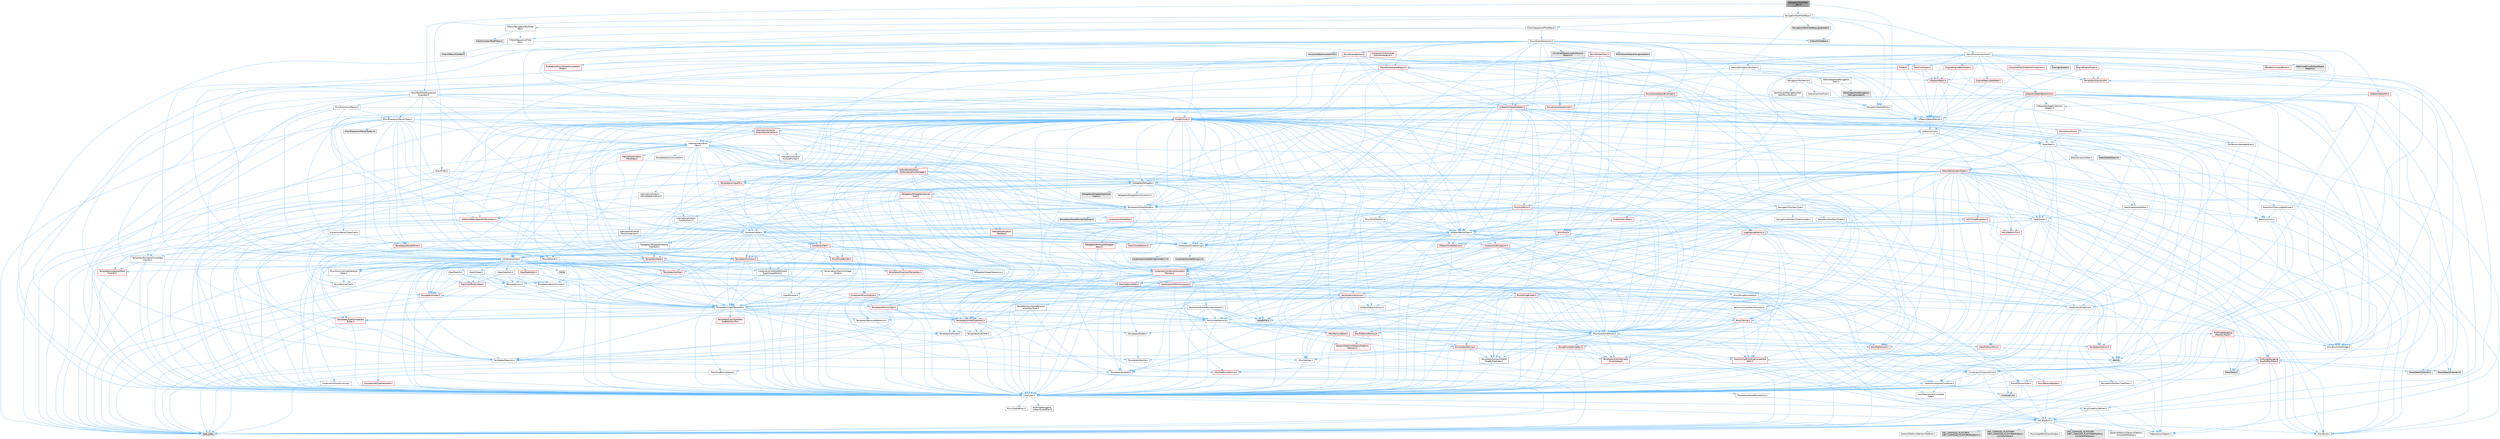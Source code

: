 digraph "NavigationToolFilter_Text.h"
{
 // INTERACTIVE_SVG=YES
 // LATEX_PDF_SIZE
  bgcolor="transparent";
  edge [fontname=Helvetica,fontsize=10,labelfontname=Helvetica,labelfontsize=10];
  node [fontname=Helvetica,fontsize=10,shape=box,height=0.2,width=0.4];
  Node1 [id="Node000001",label="NavigationToolFilter\l_Text.h",height=0.2,width=0.4,color="gray40", fillcolor="grey60", style="filled", fontcolor="black",tooltip=" "];
  Node1 -> Node2 [id="edge1_Node000001_Node000002",color="steelblue1",style="solid",tooltip=" "];
  Node2 [id="Node000002",label="NavigationToolDefines.h",height=0.2,width=0.4,color="grey40", fillcolor="white", style="filled",URL="$d1/d31/NavigationToolDefines_8h.html",tooltip=" "];
  Node2 -> Node3 [id="edge2_Node000002_Node000003",color="steelblue1",style="solid",tooltip=" "];
  Node3 [id="Node000003",label="Containers/ContainersFwd.h",height=0.2,width=0.4,color="grey40", fillcolor="white", style="filled",URL="$d4/d0a/ContainersFwd_8h.html",tooltip=" "];
  Node3 -> Node4 [id="edge3_Node000003_Node000004",color="steelblue1",style="solid",tooltip=" "];
  Node4 [id="Node000004",label="HAL/Platform.h",height=0.2,width=0.4,color="grey40", fillcolor="white", style="filled",URL="$d9/dd0/Platform_8h.html",tooltip=" "];
  Node4 -> Node5 [id="edge4_Node000004_Node000005",color="steelblue1",style="solid",tooltip=" "];
  Node5 [id="Node000005",label="Misc/Build.h",height=0.2,width=0.4,color="grey40", fillcolor="white", style="filled",URL="$d3/dbb/Build_8h.html",tooltip=" "];
  Node4 -> Node6 [id="edge5_Node000004_Node000006",color="steelblue1",style="solid",tooltip=" "];
  Node6 [id="Node000006",label="Misc/LargeWorldCoordinates.h",height=0.2,width=0.4,color="grey40", fillcolor="white", style="filled",URL="$d2/dcb/LargeWorldCoordinates_8h.html",tooltip=" "];
  Node4 -> Node7 [id="edge6_Node000004_Node000007",color="steelblue1",style="solid",tooltip=" "];
  Node7 [id="Node000007",label="type_traits",height=0.2,width=0.4,color="grey60", fillcolor="#E0E0E0", style="filled",tooltip=" "];
  Node4 -> Node8 [id="edge7_Node000004_Node000008",color="steelblue1",style="solid",tooltip=" "];
  Node8 [id="Node000008",label="PreprocessorHelpers.h",height=0.2,width=0.4,color="grey40", fillcolor="white", style="filled",URL="$db/ddb/PreprocessorHelpers_8h.html",tooltip=" "];
  Node4 -> Node9 [id="edge8_Node000004_Node000009",color="steelblue1",style="solid",tooltip=" "];
  Node9 [id="Node000009",label="UBT_COMPILED_PLATFORM\l/UBT_COMPILED_PLATFORMPlatform\lCompilerPreSetup.h",height=0.2,width=0.4,color="grey60", fillcolor="#E0E0E0", style="filled",tooltip=" "];
  Node4 -> Node10 [id="edge9_Node000004_Node000010",color="steelblue1",style="solid",tooltip=" "];
  Node10 [id="Node000010",label="GenericPlatform/GenericPlatform\lCompilerPreSetup.h",height=0.2,width=0.4,color="grey40", fillcolor="white", style="filled",URL="$d9/dc8/GenericPlatformCompilerPreSetup_8h.html",tooltip=" "];
  Node4 -> Node11 [id="edge10_Node000004_Node000011",color="steelblue1",style="solid",tooltip=" "];
  Node11 [id="Node000011",label="GenericPlatform/GenericPlatform.h",height=0.2,width=0.4,color="grey40", fillcolor="white", style="filled",URL="$d6/d84/GenericPlatform_8h.html",tooltip=" "];
  Node4 -> Node12 [id="edge11_Node000004_Node000012",color="steelblue1",style="solid",tooltip=" "];
  Node12 [id="Node000012",label="UBT_COMPILED_PLATFORM\l/UBT_COMPILED_PLATFORMPlatform.h",height=0.2,width=0.4,color="grey60", fillcolor="#E0E0E0", style="filled",tooltip=" "];
  Node4 -> Node13 [id="edge12_Node000004_Node000013",color="steelblue1",style="solid",tooltip=" "];
  Node13 [id="Node000013",label="UBT_COMPILED_PLATFORM\l/UBT_COMPILED_PLATFORMPlatform\lCompilerSetup.h",height=0.2,width=0.4,color="grey60", fillcolor="#E0E0E0", style="filled",tooltip=" "];
  Node3 -> Node14 [id="edge13_Node000003_Node000014",color="steelblue1",style="solid",tooltip=" "];
  Node14 [id="Node000014",label="CoreTypes.h",height=0.2,width=0.4,color="grey40", fillcolor="white", style="filled",URL="$dc/dec/CoreTypes_8h.html",tooltip=" "];
  Node14 -> Node4 [id="edge14_Node000014_Node000004",color="steelblue1",style="solid",tooltip=" "];
  Node14 -> Node15 [id="edge15_Node000014_Node000015",color="steelblue1",style="solid",tooltip=" "];
  Node15 [id="Node000015",label="ProfilingDebugging\l/UMemoryDefines.h",height=0.2,width=0.4,color="grey40", fillcolor="white", style="filled",URL="$d2/da2/UMemoryDefines_8h.html",tooltip=" "];
  Node14 -> Node16 [id="edge16_Node000014_Node000016",color="steelblue1",style="solid",tooltip=" "];
  Node16 [id="Node000016",label="Misc/CoreMiscDefines.h",height=0.2,width=0.4,color="grey40", fillcolor="white", style="filled",URL="$da/d38/CoreMiscDefines_8h.html",tooltip=" "];
  Node16 -> Node4 [id="edge17_Node000016_Node000004",color="steelblue1",style="solid",tooltip=" "];
  Node16 -> Node8 [id="edge18_Node000016_Node000008",color="steelblue1",style="solid",tooltip=" "];
  Node14 -> Node17 [id="edge19_Node000014_Node000017",color="steelblue1",style="solid",tooltip=" "];
  Node17 [id="Node000017",label="Misc/CoreDefines.h",height=0.2,width=0.4,color="grey40", fillcolor="white", style="filled",URL="$d3/dd2/CoreDefines_8h.html",tooltip=" "];
  Node3 -> Node18 [id="edge20_Node000003_Node000018",color="steelblue1",style="solid",tooltip=" "];
  Node18 [id="Node000018",label="Traits/IsContiguousContainer.h",height=0.2,width=0.4,color="grey40", fillcolor="white", style="filled",URL="$d5/d3c/IsContiguousContainer_8h.html",tooltip=" "];
  Node18 -> Node14 [id="edge21_Node000018_Node000014",color="steelblue1",style="solid",tooltip=" "];
  Node18 -> Node19 [id="edge22_Node000018_Node000019",color="steelblue1",style="solid",tooltip=" "];
  Node19 [id="Node000019",label="Misc/StaticAssertComplete\lType.h",height=0.2,width=0.4,color="grey40", fillcolor="white", style="filled",URL="$d5/d4e/StaticAssertCompleteType_8h.html",tooltip=" "];
  Node18 -> Node20 [id="edge23_Node000018_Node000020",color="steelblue1",style="solid",tooltip=" "];
  Node20 [id="Node000020",label="initializer_list",height=0.2,width=0.4,color="grey60", fillcolor="#E0E0E0", style="filled",tooltip=" "];
  Node2 -> Node21 [id="edge24_Node000002_Node000021",color="steelblue1",style="solid",tooltip=" "];
  Node21 [id="Node000021",label="Templates/SharedPointer.h",height=0.2,width=0.4,color="grey40", fillcolor="white", style="filled",URL="$d2/d17/SharedPointer_8h.html",tooltip=" "];
  Node21 -> Node14 [id="edge25_Node000021_Node000014",color="steelblue1",style="solid",tooltip=" "];
  Node21 -> Node22 [id="edge26_Node000021_Node000022",color="steelblue1",style="solid",tooltip=" "];
  Node22 [id="Node000022",label="Misc/IntrusiveUnsetOptional\lState.h",height=0.2,width=0.4,color="grey40", fillcolor="white", style="filled",URL="$d2/d0a/IntrusiveUnsetOptionalState_8h.html",tooltip=" "];
  Node22 -> Node23 [id="edge27_Node000022_Node000023",color="steelblue1",style="solid",tooltip=" "];
  Node23 [id="Node000023",label="Misc/OptionalFwd.h",height=0.2,width=0.4,color="grey40", fillcolor="white", style="filled",URL="$dc/d50/OptionalFwd_8h.html",tooltip=" "];
  Node21 -> Node24 [id="edge28_Node000021_Node000024",color="steelblue1",style="solid",tooltip=" "];
  Node24 [id="Node000024",label="Templates/PointerIsConvertible\lFromTo.h",height=0.2,width=0.4,color="grey40", fillcolor="white", style="filled",URL="$d6/d65/PointerIsConvertibleFromTo_8h.html",tooltip=" "];
  Node24 -> Node14 [id="edge29_Node000024_Node000014",color="steelblue1",style="solid",tooltip=" "];
  Node24 -> Node19 [id="edge30_Node000024_Node000019",color="steelblue1",style="solid",tooltip=" "];
  Node24 -> Node25 [id="edge31_Node000024_Node000025",color="steelblue1",style="solid",tooltip=" "];
  Node25 [id="Node000025",label="Templates/LosesQualifiers\lFromTo.h",height=0.2,width=0.4,color="red", fillcolor="#FFF0F0", style="filled",URL="$d2/db3/LosesQualifiersFromTo_8h.html",tooltip=" "];
  Node25 -> Node7 [id="edge32_Node000025_Node000007",color="steelblue1",style="solid",tooltip=" "];
  Node24 -> Node7 [id="edge33_Node000024_Node000007",color="steelblue1",style="solid",tooltip=" "];
  Node21 -> Node27 [id="edge34_Node000021_Node000027",color="steelblue1",style="solid",tooltip=" "];
  Node27 [id="Node000027",label="Misc/AssertionMacros.h",height=0.2,width=0.4,color="grey40", fillcolor="white", style="filled",URL="$d0/dfa/AssertionMacros_8h.html",tooltip=" "];
  Node27 -> Node14 [id="edge35_Node000027_Node000014",color="steelblue1",style="solid",tooltip=" "];
  Node27 -> Node4 [id="edge36_Node000027_Node000004",color="steelblue1",style="solid",tooltip=" "];
  Node27 -> Node28 [id="edge37_Node000027_Node000028",color="steelblue1",style="solid",tooltip=" "];
  Node28 [id="Node000028",label="HAL/PlatformMisc.h",height=0.2,width=0.4,color="red", fillcolor="#FFF0F0", style="filled",URL="$d0/df5/PlatformMisc_8h.html",tooltip=" "];
  Node28 -> Node14 [id="edge38_Node000028_Node000014",color="steelblue1",style="solid",tooltip=" "];
  Node28 -> Node52 [id="edge39_Node000028_Node000052",color="steelblue1",style="solid",tooltip=" "];
  Node52 [id="Node000052",label="ProfilingDebugging\l/CpuProfilerTrace.h",height=0.2,width=0.4,color="red", fillcolor="#FFF0F0", style="filled",URL="$da/dcb/CpuProfilerTrace_8h.html",tooltip=" "];
  Node52 -> Node14 [id="edge40_Node000052_Node000014",color="steelblue1",style="solid",tooltip=" "];
  Node52 -> Node3 [id="edge41_Node000052_Node000003",color="steelblue1",style="solid",tooltip=" "];
  Node52 -> Node53 [id="edge42_Node000052_Node000053",color="steelblue1",style="solid",tooltip=" "];
  Node53 [id="Node000053",label="HAL/PlatformAtomics.h",height=0.2,width=0.4,color="red", fillcolor="#FFF0F0", style="filled",URL="$d3/d36/PlatformAtomics_8h.html",tooltip=" "];
  Node53 -> Node14 [id="edge43_Node000053_Node000014",color="steelblue1",style="solid",tooltip=" "];
  Node52 -> Node8 [id="edge44_Node000052_Node000008",color="steelblue1",style="solid",tooltip=" "];
  Node52 -> Node5 [id="edge45_Node000052_Node000005",color="steelblue1",style="solid",tooltip=" "];
  Node52 -> Node57 [id="edge46_Node000052_Node000057",color="steelblue1",style="solid",tooltip=" "];
  Node57 [id="Node000057",label="Trace/Detail/Channel.h",height=0.2,width=0.4,color="grey60", fillcolor="#E0E0E0", style="filled",tooltip=" "];
  Node52 -> Node58 [id="edge47_Node000052_Node000058",color="steelblue1",style="solid",tooltip=" "];
  Node58 [id="Node000058",label="Trace/Detail/Channel.inl",height=0.2,width=0.4,color="grey60", fillcolor="#E0E0E0", style="filled",tooltip=" "];
  Node52 -> Node59 [id="edge48_Node000052_Node000059",color="steelblue1",style="solid",tooltip=" "];
  Node59 [id="Node000059",label="Trace/Trace.h",height=0.2,width=0.4,color="grey60", fillcolor="#E0E0E0", style="filled",tooltip=" "];
  Node27 -> Node8 [id="edge49_Node000027_Node000008",color="steelblue1",style="solid",tooltip=" "];
  Node27 -> Node60 [id="edge50_Node000027_Node000060",color="steelblue1",style="solid",tooltip=" "];
  Node60 [id="Node000060",label="Templates/EnableIf.h",height=0.2,width=0.4,color="grey40", fillcolor="white", style="filled",URL="$d7/d60/EnableIf_8h.html",tooltip=" "];
  Node60 -> Node14 [id="edge51_Node000060_Node000014",color="steelblue1",style="solid",tooltip=" "];
  Node27 -> Node61 [id="edge52_Node000027_Node000061",color="steelblue1",style="solid",tooltip=" "];
  Node61 [id="Node000061",label="Templates/IsArrayOrRefOf\lTypeByPredicate.h",height=0.2,width=0.4,color="grey40", fillcolor="white", style="filled",URL="$d6/da1/IsArrayOrRefOfTypeByPredicate_8h.html",tooltip=" "];
  Node61 -> Node14 [id="edge53_Node000061_Node000014",color="steelblue1",style="solid",tooltip=" "];
  Node27 -> Node62 [id="edge54_Node000027_Node000062",color="steelblue1",style="solid",tooltip=" "];
  Node62 [id="Node000062",label="Templates/IsValidVariadic\lFunctionArg.h",height=0.2,width=0.4,color="red", fillcolor="#FFF0F0", style="filled",URL="$d0/dc8/IsValidVariadicFunctionArg_8h.html",tooltip=" "];
  Node62 -> Node14 [id="edge55_Node000062_Node000014",color="steelblue1",style="solid",tooltip=" "];
  Node62 -> Node7 [id="edge56_Node000062_Node000007",color="steelblue1",style="solid",tooltip=" "];
  Node27 -> Node64 [id="edge57_Node000027_Node000064",color="steelblue1",style="solid",tooltip=" "];
  Node64 [id="Node000064",label="Traits/IsCharEncodingCompatible\lWith.h",height=0.2,width=0.4,color="red", fillcolor="#FFF0F0", style="filled",URL="$df/dd1/IsCharEncodingCompatibleWith_8h.html",tooltip=" "];
  Node64 -> Node7 [id="edge58_Node000064_Node000007",color="steelblue1",style="solid",tooltip=" "];
  Node27 -> Node66 [id="edge59_Node000027_Node000066",color="steelblue1",style="solid",tooltip=" "];
  Node66 [id="Node000066",label="Misc/VarArgs.h",height=0.2,width=0.4,color="grey40", fillcolor="white", style="filled",URL="$d5/d6f/VarArgs_8h.html",tooltip=" "];
  Node66 -> Node14 [id="edge60_Node000066_Node000014",color="steelblue1",style="solid",tooltip=" "];
  Node27 -> Node67 [id="edge61_Node000027_Node000067",color="steelblue1",style="solid",tooltip=" "];
  Node67 [id="Node000067",label="String/FormatStringSan.h",height=0.2,width=0.4,color="red", fillcolor="#FFF0F0", style="filled",URL="$d3/d8b/FormatStringSan_8h.html",tooltip=" "];
  Node67 -> Node7 [id="edge62_Node000067_Node000007",color="steelblue1",style="solid",tooltip=" "];
  Node67 -> Node14 [id="edge63_Node000067_Node000014",color="steelblue1",style="solid",tooltip=" "];
  Node67 -> Node68 [id="edge64_Node000067_Node000068",color="steelblue1",style="solid",tooltip=" "];
  Node68 [id="Node000068",label="Templates/Requires.h",height=0.2,width=0.4,color="grey40", fillcolor="white", style="filled",URL="$dc/d96/Requires_8h.html",tooltip=" "];
  Node68 -> Node60 [id="edge65_Node000068_Node000060",color="steelblue1",style="solid",tooltip=" "];
  Node68 -> Node7 [id="edge66_Node000068_Node000007",color="steelblue1",style="solid",tooltip=" "];
  Node67 -> Node69 [id="edge67_Node000067_Node000069",color="steelblue1",style="solid",tooltip=" "];
  Node69 [id="Node000069",label="Templates/Identity.h",height=0.2,width=0.4,color="grey40", fillcolor="white", style="filled",URL="$d0/dd5/Identity_8h.html",tooltip=" "];
  Node67 -> Node62 [id="edge68_Node000067_Node000062",color="steelblue1",style="solid",tooltip=" "];
  Node67 -> Node3 [id="edge69_Node000067_Node000003",color="steelblue1",style="solid",tooltip=" "];
  Node27 -> Node73 [id="edge70_Node000027_Node000073",color="steelblue1",style="solid",tooltip=" "];
  Node73 [id="Node000073",label="atomic",height=0.2,width=0.4,color="grey60", fillcolor="#E0E0E0", style="filled",tooltip=" "];
  Node21 -> Node74 [id="edge71_Node000021_Node000074",color="steelblue1",style="solid",tooltip=" "];
  Node74 [id="Node000074",label="HAL/UnrealMemory.h",height=0.2,width=0.4,color="grey40", fillcolor="white", style="filled",URL="$d9/d96/UnrealMemory_8h.html",tooltip=" "];
  Node74 -> Node14 [id="edge72_Node000074_Node000014",color="steelblue1",style="solid",tooltip=" "];
  Node74 -> Node75 [id="edge73_Node000074_Node000075",color="steelblue1",style="solid",tooltip=" "];
  Node75 [id="Node000075",label="GenericPlatform/GenericPlatform\lMemory.h",height=0.2,width=0.4,color="red", fillcolor="#FFF0F0", style="filled",URL="$dd/d22/GenericPlatformMemory_8h.html",tooltip=" "];
  Node75 -> Node14 [id="edge74_Node000075_Node000014",color="steelblue1",style="solid",tooltip=" "];
  Node74 -> Node78 [id="edge75_Node000074_Node000078",color="steelblue1",style="solid",tooltip=" "];
  Node78 [id="Node000078",label="HAL/MemoryBase.h",height=0.2,width=0.4,color="red", fillcolor="#FFF0F0", style="filled",URL="$d6/d9f/MemoryBase_8h.html",tooltip=" "];
  Node78 -> Node14 [id="edge76_Node000078_Node000014",color="steelblue1",style="solid",tooltip=" "];
  Node78 -> Node53 [id="edge77_Node000078_Node000053",color="steelblue1",style="solid",tooltip=" "];
  Node78 -> Node36 [id="edge78_Node000078_Node000036",color="steelblue1",style="solid",tooltip=" "];
  Node36 [id="Node000036",label="HAL/PlatformCrt.h",height=0.2,width=0.4,color="red", fillcolor="#FFF0F0", style="filled",URL="$d8/d75/PlatformCrt_8h.html",tooltip=" "];
  Node78 -> Node80 [id="edge79_Node000078_Node000080",color="steelblue1",style="solid",tooltip=" "];
  Node80 [id="Node000080",label="Misc/OutputDevice.h",height=0.2,width=0.4,color="red", fillcolor="#FFF0F0", style="filled",URL="$d7/d32/OutputDevice_8h.html",tooltip=" "];
  Node80 -> Node14 [id="edge80_Node000080_Node000014",color="steelblue1",style="solid",tooltip=" "];
  Node80 -> Node66 [id="edge81_Node000080_Node000066",color="steelblue1",style="solid",tooltip=" "];
  Node80 -> Node61 [id="edge82_Node000080_Node000061",color="steelblue1",style="solid",tooltip=" "];
  Node80 -> Node62 [id="edge83_Node000080_Node000062",color="steelblue1",style="solid",tooltip=" "];
  Node80 -> Node64 [id="edge84_Node000080_Node000064",color="steelblue1",style="solid",tooltip=" "];
  Node78 -> Node82 [id="edge85_Node000078_Node000082",color="steelblue1",style="solid",tooltip=" "];
  Node82 [id="Node000082",label="Templates/Atomic.h",height=0.2,width=0.4,color="red", fillcolor="#FFF0F0", style="filled",URL="$d3/d91/Atomic_8h.html",tooltip=" "];
  Node82 -> Node73 [id="edge86_Node000082_Node000073",color="steelblue1",style="solid",tooltip=" "];
  Node74 -> Node91 [id="edge87_Node000074_Node000091",color="steelblue1",style="solid",tooltip=" "];
  Node91 [id="Node000091",label="HAL/PlatformMemory.h",height=0.2,width=0.4,color="red", fillcolor="#FFF0F0", style="filled",URL="$de/d68/PlatformMemory_8h.html",tooltip=" "];
  Node91 -> Node14 [id="edge88_Node000091_Node000014",color="steelblue1",style="solid",tooltip=" "];
  Node91 -> Node75 [id="edge89_Node000091_Node000075",color="steelblue1",style="solid",tooltip=" "];
  Node74 -> Node93 [id="edge90_Node000074_Node000093",color="steelblue1",style="solid",tooltip=" "];
  Node93 [id="Node000093",label="ProfilingDebugging\l/MemoryTrace.h",height=0.2,width=0.4,color="red", fillcolor="#FFF0F0", style="filled",URL="$da/dd7/MemoryTrace_8h.html",tooltip=" "];
  Node93 -> Node4 [id="edge91_Node000093_Node000004",color="steelblue1",style="solid",tooltip=" "];
  Node93 -> Node48 [id="edge92_Node000093_Node000048",color="steelblue1",style="solid",tooltip=" "];
  Node48 [id="Node000048",label="Misc/EnumClassFlags.h",height=0.2,width=0.4,color="grey40", fillcolor="white", style="filled",URL="$d8/de7/EnumClassFlags_8h.html",tooltip=" "];
  Node93 -> Node59 [id="edge93_Node000093_Node000059",color="steelblue1",style="solid",tooltip=" "];
  Node74 -> Node94 [id="edge94_Node000074_Node000094",color="steelblue1",style="solid",tooltip=" "];
  Node94 [id="Node000094",label="Templates/IsPointer.h",height=0.2,width=0.4,color="grey40", fillcolor="white", style="filled",URL="$d7/d05/IsPointer_8h.html",tooltip=" "];
  Node94 -> Node14 [id="edge95_Node000094_Node000014",color="steelblue1",style="solid",tooltip=" "];
  Node21 -> Node95 [id="edge96_Node000021_Node000095",color="steelblue1",style="solid",tooltip=" "];
  Node95 [id="Node000095",label="Containers/Array.h",height=0.2,width=0.4,color="grey40", fillcolor="white", style="filled",URL="$df/dd0/Array_8h.html",tooltip=" "];
  Node95 -> Node14 [id="edge97_Node000095_Node000014",color="steelblue1",style="solid",tooltip=" "];
  Node95 -> Node27 [id="edge98_Node000095_Node000027",color="steelblue1",style="solid",tooltip=" "];
  Node95 -> Node22 [id="edge99_Node000095_Node000022",color="steelblue1",style="solid",tooltip=" "];
  Node95 -> Node96 [id="edge100_Node000095_Node000096",color="steelblue1",style="solid",tooltip=" "];
  Node96 [id="Node000096",label="Misc/ReverseIterate.h",height=0.2,width=0.4,color="red", fillcolor="#FFF0F0", style="filled",URL="$db/de3/ReverseIterate_8h.html",tooltip=" "];
  Node96 -> Node4 [id="edge101_Node000096_Node000004",color="steelblue1",style="solid",tooltip=" "];
  Node95 -> Node74 [id="edge102_Node000095_Node000074",color="steelblue1",style="solid",tooltip=" "];
  Node95 -> Node98 [id="edge103_Node000095_Node000098",color="steelblue1",style="solid",tooltip=" "];
  Node98 [id="Node000098",label="Templates/UnrealTypeTraits.h",height=0.2,width=0.4,color="red", fillcolor="#FFF0F0", style="filled",URL="$d2/d2d/UnrealTypeTraits_8h.html",tooltip=" "];
  Node98 -> Node14 [id="edge104_Node000098_Node000014",color="steelblue1",style="solid",tooltip=" "];
  Node98 -> Node94 [id="edge105_Node000098_Node000094",color="steelblue1",style="solid",tooltip=" "];
  Node98 -> Node27 [id="edge106_Node000098_Node000027",color="steelblue1",style="solid",tooltip=" "];
  Node98 -> Node87 [id="edge107_Node000098_Node000087",color="steelblue1",style="solid",tooltip=" "];
  Node87 [id="Node000087",label="Templates/AndOrNot.h",height=0.2,width=0.4,color="grey40", fillcolor="white", style="filled",URL="$db/d0a/AndOrNot_8h.html",tooltip=" "];
  Node87 -> Node14 [id="edge108_Node000087_Node000014",color="steelblue1",style="solid",tooltip=" "];
  Node98 -> Node60 [id="edge109_Node000098_Node000060",color="steelblue1",style="solid",tooltip=" "];
  Node98 -> Node100 [id="edge110_Node000098_Node000100",color="steelblue1",style="solid",tooltip=" "];
  Node100 [id="Node000100",label="Templates/Models.h",height=0.2,width=0.4,color="grey40", fillcolor="white", style="filled",URL="$d3/d0c/Models_8h.html",tooltip=" "];
  Node100 -> Node69 [id="edge111_Node000100_Node000069",color="steelblue1",style="solid",tooltip=" "];
  Node95 -> Node103 [id="edge112_Node000095_Node000103",color="steelblue1",style="solid",tooltip=" "];
  Node103 [id="Node000103",label="Templates/UnrealTemplate.h",height=0.2,width=0.4,color="grey40", fillcolor="white", style="filled",URL="$d4/d24/UnrealTemplate_8h.html",tooltip=" "];
  Node103 -> Node14 [id="edge113_Node000103_Node000014",color="steelblue1",style="solid",tooltip=" "];
  Node103 -> Node94 [id="edge114_Node000103_Node000094",color="steelblue1",style="solid",tooltip=" "];
  Node103 -> Node74 [id="edge115_Node000103_Node000074",color="steelblue1",style="solid",tooltip=" "];
  Node103 -> Node104 [id="edge116_Node000103_Node000104",color="steelblue1",style="solid",tooltip=" "];
  Node104 [id="Node000104",label="Templates/CopyQualifiers\lAndRefsFromTo.h",height=0.2,width=0.4,color="red", fillcolor="#FFF0F0", style="filled",URL="$d3/db3/CopyQualifiersAndRefsFromTo_8h.html",tooltip=" "];
  Node103 -> Node98 [id="edge117_Node000103_Node000098",color="steelblue1",style="solid",tooltip=" "];
  Node103 -> Node105 [id="edge118_Node000103_Node000105",color="steelblue1",style="solid",tooltip=" "];
  Node105 [id="Node000105",label="Templates/RemoveReference.h",height=0.2,width=0.4,color="grey40", fillcolor="white", style="filled",URL="$da/dbe/RemoveReference_8h.html",tooltip=" "];
  Node105 -> Node14 [id="edge119_Node000105_Node000014",color="steelblue1",style="solid",tooltip=" "];
  Node103 -> Node68 [id="edge120_Node000103_Node000068",color="steelblue1",style="solid",tooltip=" "];
  Node103 -> Node106 [id="edge121_Node000103_Node000106",color="steelblue1",style="solid",tooltip=" "];
  Node106 [id="Node000106",label="Templates/TypeCompatible\lBytes.h",height=0.2,width=0.4,color="red", fillcolor="#FFF0F0", style="filled",URL="$df/d0a/TypeCompatibleBytes_8h.html",tooltip=" "];
  Node106 -> Node14 [id="edge122_Node000106_Node000014",color="steelblue1",style="solid",tooltip=" "];
  Node106 -> Node7 [id="edge123_Node000106_Node000007",color="steelblue1",style="solid",tooltip=" "];
  Node103 -> Node69 [id="edge124_Node000103_Node000069",color="steelblue1",style="solid",tooltip=" "];
  Node103 -> Node18 [id="edge125_Node000103_Node000018",color="steelblue1",style="solid",tooltip=" "];
  Node103 -> Node107 [id="edge126_Node000103_Node000107",color="steelblue1",style="solid",tooltip=" "];
  Node107 [id="Node000107",label="Traits/UseBitwiseSwap.h",height=0.2,width=0.4,color="grey40", fillcolor="white", style="filled",URL="$db/df3/UseBitwiseSwap_8h.html",tooltip=" "];
  Node107 -> Node14 [id="edge127_Node000107_Node000014",color="steelblue1",style="solid",tooltip=" "];
  Node107 -> Node7 [id="edge128_Node000107_Node000007",color="steelblue1",style="solid",tooltip=" "];
  Node103 -> Node7 [id="edge129_Node000103_Node000007",color="steelblue1",style="solid",tooltip=" "];
  Node95 -> Node108 [id="edge130_Node000095_Node000108",color="steelblue1",style="solid",tooltip=" "];
  Node108 [id="Node000108",label="Containers/AllowShrinking.h",height=0.2,width=0.4,color="grey40", fillcolor="white", style="filled",URL="$d7/d1a/AllowShrinking_8h.html",tooltip=" "];
  Node108 -> Node14 [id="edge131_Node000108_Node000014",color="steelblue1",style="solid",tooltip=" "];
  Node95 -> Node109 [id="edge132_Node000095_Node000109",color="steelblue1",style="solid",tooltip=" "];
  Node109 [id="Node000109",label="Containers/ContainerAllocation\lPolicies.h",height=0.2,width=0.4,color="red", fillcolor="#FFF0F0", style="filled",URL="$d7/dff/ContainerAllocationPolicies_8h.html",tooltip=" "];
  Node109 -> Node14 [id="edge133_Node000109_Node000014",color="steelblue1",style="solid",tooltip=" "];
  Node109 -> Node109 [id="edge134_Node000109_Node000109",color="steelblue1",style="solid",tooltip=" "];
  Node109 -> Node111 [id="edge135_Node000109_Node000111",color="steelblue1",style="solid",tooltip=" "];
  Node111 [id="Node000111",label="HAL/PlatformMath.h",height=0.2,width=0.4,color="red", fillcolor="#FFF0F0", style="filled",URL="$dc/d53/PlatformMath_8h.html",tooltip=" "];
  Node111 -> Node14 [id="edge136_Node000111_Node000014",color="steelblue1",style="solid",tooltip=" "];
  Node109 -> Node74 [id="edge137_Node000109_Node000074",color="steelblue1",style="solid",tooltip=" "];
  Node109 -> Node27 [id="edge138_Node000109_Node000027",color="steelblue1",style="solid",tooltip=" "];
  Node109 -> Node120 [id="edge139_Node000109_Node000120",color="steelblue1",style="solid",tooltip=" "];
  Node120 [id="Node000120",label="Templates/MemoryOps.h",height=0.2,width=0.4,color="red", fillcolor="#FFF0F0", style="filled",URL="$db/dea/MemoryOps_8h.html",tooltip=" "];
  Node120 -> Node14 [id="edge140_Node000120_Node000014",color="steelblue1",style="solid",tooltip=" "];
  Node120 -> Node74 [id="edge141_Node000120_Node000074",color="steelblue1",style="solid",tooltip=" "];
  Node120 -> Node68 [id="edge142_Node000120_Node000068",color="steelblue1",style="solid",tooltip=" "];
  Node120 -> Node98 [id="edge143_Node000120_Node000098",color="steelblue1",style="solid",tooltip=" "];
  Node120 -> Node107 [id="edge144_Node000120_Node000107",color="steelblue1",style="solid",tooltip=" "];
  Node120 -> Node7 [id="edge145_Node000120_Node000007",color="steelblue1",style="solid",tooltip=" "];
  Node109 -> Node106 [id="edge146_Node000109_Node000106",color="steelblue1",style="solid",tooltip=" "];
  Node109 -> Node7 [id="edge147_Node000109_Node000007",color="steelblue1",style="solid",tooltip=" "];
  Node95 -> Node121 [id="edge148_Node000095_Node000121",color="steelblue1",style="solid",tooltip=" "];
  Node121 [id="Node000121",label="Containers/ContainerElement\lTypeCompatibility.h",height=0.2,width=0.4,color="grey40", fillcolor="white", style="filled",URL="$df/ddf/ContainerElementTypeCompatibility_8h.html",tooltip=" "];
  Node121 -> Node14 [id="edge149_Node000121_Node000014",color="steelblue1",style="solid",tooltip=" "];
  Node121 -> Node98 [id="edge150_Node000121_Node000098",color="steelblue1",style="solid",tooltip=" "];
  Node95 -> Node122 [id="edge151_Node000095_Node000122",color="steelblue1",style="solid",tooltip=" "];
  Node122 [id="Node000122",label="Serialization/Archive.h",height=0.2,width=0.4,color="red", fillcolor="#FFF0F0", style="filled",URL="$d7/d3b/Archive_8h.html",tooltip=" "];
  Node122 -> Node14 [id="edge152_Node000122_Node000014",color="steelblue1",style="solid",tooltip=" "];
  Node122 -> Node27 [id="edge153_Node000122_Node000027",color="steelblue1",style="solid",tooltip=" "];
  Node122 -> Node5 [id="edge154_Node000122_Node000005",color="steelblue1",style="solid",tooltip=" "];
  Node122 -> Node66 [id="edge155_Node000122_Node000066",color="steelblue1",style="solid",tooltip=" "];
  Node122 -> Node60 [id="edge156_Node000122_Node000060",color="steelblue1",style="solid",tooltip=" "];
  Node122 -> Node61 [id="edge157_Node000122_Node000061",color="steelblue1",style="solid",tooltip=" "];
  Node122 -> Node62 [id="edge158_Node000122_Node000062",color="steelblue1",style="solid",tooltip=" "];
  Node122 -> Node103 [id="edge159_Node000122_Node000103",color="steelblue1",style="solid",tooltip=" "];
  Node122 -> Node64 [id="edge160_Node000122_Node000064",color="steelblue1",style="solid",tooltip=" "];
  Node122 -> Node131 [id="edge161_Node000122_Node000131",color="steelblue1",style="solid",tooltip=" "];
  Node131 [id="Node000131",label="UObject/ObjectVersion.h",height=0.2,width=0.4,color="grey40", fillcolor="white", style="filled",URL="$da/d63/ObjectVersion_8h.html",tooltip=" "];
  Node131 -> Node14 [id="edge162_Node000131_Node000014",color="steelblue1",style="solid",tooltip=" "];
  Node95 -> Node132 [id="edge163_Node000095_Node000132",color="steelblue1",style="solid",tooltip=" "];
  Node132 [id="Node000132",label="Serialization/MemoryImage\lWriter.h",height=0.2,width=0.4,color="grey40", fillcolor="white", style="filled",URL="$d0/d08/MemoryImageWriter_8h.html",tooltip=" "];
  Node132 -> Node14 [id="edge164_Node000132_Node000014",color="steelblue1",style="solid",tooltip=" "];
  Node132 -> Node133 [id="edge165_Node000132_Node000133",color="steelblue1",style="solid",tooltip=" "];
  Node133 [id="Node000133",label="Serialization/MemoryLayout.h",height=0.2,width=0.4,color="red", fillcolor="#FFF0F0", style="filled",URL="$d7/d66/MemoryLayout_8h.html",tooltip=" "];
  Node133 -> Node136 [id="edge166_Node000133_Node000136",color="steelblue1",style="solid",tooltip=" "];
  Node136 [id="Node000136",label="Containers/EnumAsByte.h",height=0.2,width=0.4,color="red", fillcolor="#FFF0F0", style="filled",URL="$d6/d9a/EnumAsByte_8h.html",tooltip=" "];
  Node136 -> Node14 [id="edge167_Node000136_Node000014",color="steelblue1",style="solid",tooltip=" "];
  Node133 -> Node30 [id="edge168_Node000133_Node000030",color="steelblue1",style="solid",tooltip=" "];
  Node30 [id="Node000030",label="Containers/StringFwd.h",height=0.2,width=0.4,color="grey40", fillcolor="white", style="filled",URL="$df/d37/StringFwd_8h.html",tooltip=" "];
  Node30 -> Node14 [id="edge169_Node000030_Node000014",color="steelblue1",style="solid",tooltip=" "];
  Node30 -> Node31 [id="edge170_Node000030_Node000031",color="steelblue1",style="solid",tooltip=" "];
  Node31 [id="Node000031",label="Traits/ElementType.h",height=0.2,width=0.4,color="grey40", fillcolor="white", style="filled",URL="$d5/d4f/ElementType_8h.html",tooltip=" "];
  Node31 -> Node4 [id="edge171_Node000031_Node000004",color="steelblue1",style="solid",tooltip=" "];
  Node31 -> Node20 [id="edge172_Node000031_Node000020",color="steelblue1",style="solid",tooltip=" "];
  Node31 -> Node7 [id="edge173_Node000031_Node000007",color="steelblue1",style="solid",tooltip=" "];
  Node30 -> Node18 [id="edge174_Node000030_Node000018",color="steelblue1",style="solid",tooltip=" "];
  Node133 -> Node74 [id="edge175_Node000133_Node000074",color="steelblue1",style="solid",tooltip=" "];
  Node133 -> Node60 [id="edge176_Node000133_Node000060",color="steelblue1",style="solid",tooltip=" "];
  Node133 -> Node100 [id="edge177_Node000133_Node000100",color="steelblue1",style="solid",tooltip=" "];
  Node133 -> Node103 [id="edge178_Node000133_Node000103",color="steelblue1",style="solid",tooltip=" "];
  Node95 -> Node146 [id="edge179_Node000095_Node000146",color="steelblue1",style="solid",tooltip=" "];
  Node146 [id="Node000146",label="Algo/Heapify.h",height=0.2,width=0.4,color="grey40", fillcolor="white", style="filled",URL="$d0/d2a/Heapify_8h.html",tooltip=" "];
  Node146 -> Node147 [id="edge180_Node000146_Node000147",color="steelblue1",style="solid",tooltip=" "];
  Node147 [id="Node000147",label="Algo/Impl/BinaryHeap.h",height=0.2,width=0.4,color="red", fillcolor="#FFF0F0", style="filled",URL="$d7/da3/Algo_2Impl_2BinaryHeap_8h.html",tooltip=" "];
  Node147 -> Node148 [id="edge181_Node000147_Node000148",color="steelblue1",style="solid",tooltip=" "];
  Node148 [id="Node000148",label="Templates/Invoke.h",height=0.2,width=0.4,color="red", fillcolor="#FFF0F0", style="filled",URL="$d7/deb/Invoke_8h.html",tooltip=" "];
  Node148 -> Node14 [id="edge182_Node000148_Node000014",color="steelblue1",style="solid",tooltip=" "];
  Node148 -> Node103 [id="edge183_Node000148_Node000103",color="steelblue1",style="solid",tooltip=" "];
  Node148 -> Node7 [id="edge184_Node000148_Node000007",color="steelblue1",style="solid",tooltip=" "];
  Node147 -> Node7 [id="edge185_Node000147_Node000007",color="steelblue1",style="solid",tooltip=" "];
  Node146 -> Node152 [id="edge186_Node000146_Node000152",color="steelblue1",style="solid",tooltip=" "];
  Node152 [id="Node000152",label="Templates/IdentityFunctor.h",height=0.2,width=0.4,color="grey40", fillcolor="white", style="filled",URL="$d7/d2e/IdentityFunctor_8h.html",tooltip=" "];
  Node152 -> Node4 [id="edge187_Node000152_Node000004",color="steelblue1",style="solid",tooltip=" "];
  Node146 -> Node148 [id="edge188_Node000146_Node000148",color="steelblue1",style="solid",tooltip=" "];
  Node146 -> Node153 [id="edge189_Node000146_Node000153",color="steelblue1",style="solid",tooltip=" "];
  Node153 [id="Node000153",label="Templates/Less.h",height=0.2,width=0.4,color="grey40", fillcolor="white", style="filled",URL="$de/dc8/Less_8h.html",tooltip=" "];
  Node153 -> Node14 [id="edge190_Node000153_Node000014",color="steelblue1",style="solid",tooltip=" "];
  Node153 -> Node103 [id="edge191_Node000153_Node000103",color="steelblue1",style="solid",tooltip=" "];
  Node146 -> Node103 [id="edge192_Node000146_Node000103",color="steelblue1",style="solid",tooltip=" "];
  Node95 -> Node154 [id="edge193_Node000095_Node000154",color="steelblue1",style="solid",tooltip=" "];
  Node154 [id="Node000154",label="Algo/HeapSort.h",height=0.2,width=0.4,color="grey40", fillcolor="white", style="filled",URL="$d3/d92/HeapSort_8h.html",tooltip=" "];
  Node154 -> Node147 [id="edge194_Node000154_Node000147",color="steelblue1",style="solid",tooltip=" "];
  Node154 -> Node152 [id="edge195_Node000154_Node000152",color="steelblue1",style="solid",tooltip=" "];
  Node154 -> Node153 [id="edge196_Node000154_Node000153",color="steelblue1",style="solid",tooltip=" "];
  Node154 -> Node103 [id="edge197_Node000154_Node000103",color="steelblue1",style="solid",tooltip=" "];
  Node95 -> Node155 [id="edge198_Node000095_Node000155",color="steelblue1",style="solid",tooltip=" "];
  Node155 [id="Node000155",label="Algo/IsHeap.h",height=0.2,width=0.4,color="grey40", fillcolor="white", style="filled",URL="$de/d32/IsHeap_8h.html",tooltip=" "];
  Node155 -> Node147 [id="edge199_Node000155_Node000147",color="steelblue1",style="solid",tooltip=" "];
  Node155 -> Node152 [id="edge200_Node000155_Node000152",color="steelblue1",style="solid",tooltip=" "];
  Node155 -> Node148 [id="edge201_Node000155_Node000148",color="steelblue1",style="solid",tooltip=" "];
  Node155 -> Node153 [id="edge202_Node000155_Node000153",color="steelblue1",style="solid",tooltip=" "];
  Node155 -> Node103 [id="edge203_Node000155_Node000103",color="steelblue1",style="solid",tooltip=" "];
  Node95 -> Node147 [id="edge204_Node000095_Node000147",color="steelblue1",style="solid",tooltip=" "];
  Node95 -> Node156 [id="edge205_Node000095_Node000156",color="steelblue1",style="solid",tooltip=" "];
  Node156 [id="Node000156",label="Algo/StableSort.h",height=0.2,width=0.4,color="red", fillcolor="#FFF0F0", style="filled",URL="$d7/d3c/StableSort_8h.html",tooltip=" "];
  Node156 -> Node152 [id="edge206_Node000156_Node000152",color="steelblue1",style="solid",tooltip=" "];
  Node156 -> Node148 [id="edge207_Node000156_Node000148",color="steelblue1",style="solid",tooltip=" "];
  Node156 -> Node153 [id="edge208_Node000156_Node000153",color="steelblue1",style="solid",tooltip=" "];
  Node156 -> Node103 [id="edge209_Node000156_Node000103",color="steelblue1",style="solid",tooltip=" "];
  Node95 -> Node159 [id="edge210_Node000095_Node000159",color="steelblue1",style="solid",tooltip=" "];
  Node159 [id="Node000159",label="Concepts/GetTypeHashable.h",height=0.2,width=0.4,color="red", fillcolor="#FFF0F0", style="filled",URL="$d3/da2/GetTypeHashable_8h.html",tooltip=" "];
  Node159 -> Node14 [id="edge211_Node000159_Node000014",color="steelblue1",style="solid",tooltip=" "];
  Node95 -> Node152 [id="edge212_Node000095_Node000152",color="steelblue1",style="solid",tooltip=" "];
  Node95 -> Node148 [id="edge213_Node000095_Node000148",color="steelblue1",style="solid",tooltip=" "];
  Node95 -> Node153 [id="edge214_Node000095_Node000153",color="steelblue1",style="solid",tooltip=" "];
  Node95 -> Node25 [id="edge215_Node000095_Node000025",color="steelblue1",style="solid",tooltip=" "];
  Node95 -> Node68 [id="edge216_Node000095_Node000068",color="steelblue1",style="solid",tooltip=" "];
  Node95 -> Node160 [id="edge217_Node000095_Node000160",color="steelblue1",style="solid",tooltip=" "];
  Node160 [id="Node000160",label="Templates/Sorting.h",height=0.2,width=0.4,color="red", fillcolor="#FFF0F0", style="filled",URL="$d3/d9e/Sorting_8h.html",tooltip=" "];
  Node160 -> Node14 [id="edge218_Node000160_Node000014",color="steelblue1",style="solid",tooltip=" "];
  Node160 -> Node111 [id="edge219_Node000160_Node000111",color="steelblue1",style="solid",tooltip=" "];
  Node160 -> Node153 [id="edge220_Node000160_Node000153",color="steelblue1",style="solid",tooltip=" "];
  Node95 -> Node164 [id="edge221_Node000095_Node000164",color="steelblue1",style="solid",tooltip=" "];
  Node164 [id="Node000164",label="Templates/AlignmentTemplates.h",height=0.2,width=0.4,color="red", fillcolor="#FFF0F0", style="filled",URL="$dd/d32/AlignmentTemplates_8h.html",tooltip=" "];
  Node164 -> Node14 [id="edge222_Node000164_Node000014",color="steelblue1",style="solid",tooltip=" "];
  Node164 -> Node94 [id="edge223_Node000164_Node000094",color="steelblue1",style="solid",tooltip=" "];
  Node95 -> Node31 [id="edge224_Node000095_Node000031",color="steelblue1",style="solid",tooltip=" "];
  Node95 -> Node117 [id="edge225_Node000095_Node000117",color="steelblue1",style="solid",tooltip=" "];
  Node117 [id="Node000117",label="limits",height=0.2,width=0.4,color="grey60", fillcolor="#E0E0E0", style="filled",tooltip=" "];
  Node95 -> Node7 [id="edge226_Node000095_Node000007",color="steelblue1",style="solid",tooltip=" "];
  Node21 -> Node165 [id="edge227_Node000021_Node000165",color="steelblue1",style="solid",tooltip=" "];
  Node165 [id="Node000165",label="Containers/Map.h",height=0.2,width=0.4,color="grey40", fillcolor="white", style="filled",URL="$df/d79/Map_8h.html",tooltip=" "];
  Node165 -> Node14 [id="edge228_Node000165_Node000014",color="steelblue1",style="solid",tooltip=" "];
  Node165 -> Node166 [id="edge229_Node000165_Node000166",color="steelblue1",style="solid",tooltip=" "];
  Node166 [id="Node000166",label="Algo/Reverse.h",height=0.2,width=0.4,color="grey40", fillcolor="white", style="filled",URL="$d5/d93/Reverse_8h.html",tooltip=" "];
  Node166 -> Node14 [id="edge230_Node000166_Node000014",color="steelblue1",style="solid",tooltip=" "];
  Node166 -> Node103 [id="edge231_Node000166_Node000103",color="steelblue1",style="solid",tooltip=" "];
  Node165 -> Node121 [id="edge232_Node000165_Node000121",color="steelblue1",style="solid",tooltip=" "];
  Node165 -> Node167 [id="edge233_Node000165_Node000167",color="steelblue1",style="solid",tooltip=" "];
  Node167 [id="Node000167",label="Containers/Set.h",height=0.2,width=0.4,color="red", fillcolor="#FFF0F0", style="filled",URL="$d4/d45/Set_8h.html",tooltip=" "];
  Node167 -> Node109 [id="edge234_Node000167_Node000109",color="steelblue1",style="solid",tooltip=" "];
  Node167 -> Node121 [id="edge235_Node000167_Node000121",color="steelblue1",style="solid",tooltip=" "];
  Node167 -> Node3 [id="edge236_Node000167_Node000003",color="steelblue1",style="solid",tooltip=" "];
  Node167 -> Node27 [id="edge237_Node000167_Node000027",color="steelblue1",style="solid",tooltip=" "];
  Node167 -> Node192 [id="edge238_Node000167_Node000192",color="steelblue1",style="solid",tooltip=" "];
  Node192 [id="Node000192",label="Misc/StructBuilder.h",height=0.2,width=0.4,color="red", fillcolor="#FFF0F0", style="filled",URL="$d9/db3/StructBuilder_8h.html",tooltip=" "];
  Node192 -> Node14 [id="edge239_Node000192_Node000014",color="steelblue1",style="solid",tooltip=" "];
  Node192 -> Node164 [id="edge240_Node000192_Node000164",color="steelblue1",style="solid",tooltip=" "];
  Node167 -> Node132 [id="edge241_Node000167_Node000132",color="steelblue1",style="solid",tooltip=" "];
  Node167 -> Node193 [id="edge242_Node000167_Node000193",color="steelblue1",style="solid",tooltip=" "];
  Node193 [id="Node000193",label="Templates/Function.h",height=0.2,width=0.4,color="red", fillcolor="#FFF0F0", style="filled",URL="$df/df5/Function_8h.html",tooltip=" "];
  Node193 -> Node14 [id="edge243_Node000193_Node000014",color="steelblue1",style="solid",tooltip=" "];
  Node193 -> Node27 [id="edge244_Node000193_Node000027",color="steelblue1",style="solid",tooltip=" "];
  Node193 -> Node22 [id="edge245_Node000193_Node000022",color="steelblue1",style="solid",tooltip=" "];
  Node193 -> Node74 [id="edge246_Node000193_Node000074",color="steelblue1",style="solid",tooltip=" "];
  Node193 -> Node98 [id="edge247_Node000193_Node000098",color="steelblue1",style="solid",tooltip=" "];
  Node193 -> Node148 [id="edge248_Node000193_Node000148",color="steelblue1",style="solid",tooltip=" "];
  Node193 -> Node103 [id="edge249_Node000193_Node000103",color="steelblue1",style="solid",tooltip=" "];
  Node193 -> Node68 [id="edge250_Node000193_Node000068",color="steelblue1",style="solid",tooltip=" "];
  Node193 -> Node7 [id="edge251_Node000193_Node000007",color="steelblue1",style="solid",tooltip=" "];
  Node167 -> Node160 [id="edge252_Node000167_Node000160",color="steelblue1",style="solid",tooltip=" "];
  Node167 -> Node103 [id="edge253_Node000167_Node000103",color="steelblue1",style="solid",tooltip=" "];
  Node167 -> Node20 [id="edge254_Node000167_Node000020",color="steelblue1",style="solid",tooltip=" "];
  Node167 -> Node7 [id="edge255_Node000167_Node000007",color="steelblue1",style="solid",tooltip=" "];
  Node165 -> Node188 [id="edge256_Node000165_Node000188",color="steelblue1",style="solid",tooltip=" "];
  Node188 [id="Node000188",label="Containers/UnrealString.h",height=0.2,width=0.4,color="grey40", fillcolor="white", style="filled",URL="$d5/dba/UnrealString_8h.html",tooltip=" "];
  Node188 -> Node189 [id="edge257_Node000188_Node000189",color="steelblue1",style="solid",tooltip=" "];
  Node189 [id="Node000189",label="Containers/UnrealStringIncludes.h.inl",height=0.2,width=0.4,color="grey60", fillcolor="#E0E0E0", style="filled",tooltip=" "];
  Node188 -> Node190 [id="edge258_Node000188_Node000190",color="steelblue1",style="solid",tooltip=" "];
  Node190 [id="Node000190",label="Containers/UnrealString.h.inl",height=0.2,width=0.4,color="grey60", fillcolor="#E0E0E0", style="filled",tooltip=" "];
  Node188 -> Node191 [id="edge259_Node000188_Node000191",color="steelblue1",style="solid",tooltip=" "];
  Node191 [id="Node000191",label="Misc/StringFormatArg.h",height=0.2,width=0.4,color="grey40", fillcolor="white", style="filled",URL="$d2/d16/StringFormatArg_8h.html",tooltip=" "];
  Node191 -> Node3 [id="edge260_Node000191_Node000003",color="steelblue1",style="solid",tooltip=" "];
  Node165 -> Node27 [id="edge261_Node000165_Node000027",color="steelblue1",style="solid",tooltip=" "];
  Node165 -> Node192 [id="edge262_Node000165_Node000192",color="steelblue1",style="solid",tooltip=" "];
  Node165 -> Node193 [id="edge263_Node000165_Node000193",color="steelblue1",style="solid",tooltip=" "];
  Node165 -> Node160 [id="edge264_Node000165_Node000160",color="steelblue1",style="solid",tooltip=" "];
  Node165 -> Node196 [id="edge265_Node000165_Node000196",color="steelblue1",style="solid",tooltip=" "];
  Node196 [id="Node000196",label="Templates/Tuple.h",height=0.2,width=0.4,color="red", fillcolor="#FFF0F0", style="filled",URL="$d2/d4f/Tuple_8h.html",tooltip=" "];
  Node196 -> Node14 [id="edge266_Node000196_Node000014",color="steelblue1",style="solid",tooltip=" "];
  Node196 -> Node103 [id="edge267_Node000196_Node000103",color="steelblue1",style="solid",tooltip=" "];
  Node196 -> Node197 [id="edge268_Node000196_Node000197",color="steelblue1",style="solid",tooltip=" "];
  Node197 [id="Node000197",label="Delegates/IntegerSequence.h",height=0.2,width=0.4,color="grey40", fillcolor="white", style="filled",URL="$d2/dcc/IntegerSequence_8h.html",tooltip=" "];
  Node197 -> Node14 [id="edge269_Node000197_Node000014",color="steelblue1",style="solid",tooltip=" "];
  Node196 -> Node148 [id="edge270_Node000196_Node000148",color="steelblue1",style="solid",tooltip=" "];
  Node196 -> Node133 [id="edge271_Node000196_Node000133",color="steelblue1",style="solid",tooltip=" "];
  Node196 -> Node68 [id="edge272_Node000196_Node000068",color="steelblue1",style="solid",tooltip=" "];
  Node196 -> Node7 [id="edge273_Node000196_Node000007",color="steelblue1",style="solid",tooltip=" "];
  Node165 -> Node103 [id="edge274_Node000165_Node000103",color="steelblue1",style="solid",tooltip=" "];
  Node165 -> Node98 [id="edge275_Node000165_Node000098",color="steelblue1",style="solid",tooltip=" "];
  Node165 -> Node7 [id="edge276_Node000165_Node000007",color="steelblue1",style="solid",tooltip=" "];
  Node21 -> Node199 [id="edge277_Node000021_Node000199",color="steelblue1",style="solid",tooltip=" "];
  Node199 [id="Node000199",label="CoreGlobals.h",height=0.2,width=0.4,color="grey40", fillcolor="white", style="filled",URL="$d5/d8c/CoreGlobals_8h.html",tooltip=" "];
  Node199 -> Node188 [id="edge278_Node000199_Node000188",color="steelblue1",style="solid",tooltip=" "];
  Node199 -> Node14 [id="edge279_Node000199_Node000014",color="steelblue1",style="solid",tooltip=" "];
  Node199 -> Node200 [id="edge280_Node000199_Node000200",color="steelblue1",style="solid",tooltip=" "];
  Node200 [id="Node000200",label="HAL/PlatformTLS.h",height=0.2,width=0.4,color="red", fillcolor="#FFF0F0", style="filled",URL="$d0/def/PlatformTLS_8h.html",tooltip=" "];
  Node200 -> Node14 [id="edge281_Node000200_Node000014",color="steelblue1",style="solid",tooltip=" "];
  Node199 -> Node203 [id="edge282_Node000199_Node000203",color="steelblue1",style="solid",tooltip=" "];
  Node203 [id="Node000203",label="Logging/LogMacros.h",height=0.2,width=0.4,color="red", fillcolor="#FFF0F0", style="filled",URL="$d0/d16/LogMacros_8h.html",tooltip=" "];
  Node203 -> Node188 [id="edge283_Node000203_Node000188",color="steelblue1",style="solid",tooltip=" "];
  Node203 -> Node14 [id="edge284_Node000203_Node000014",color="steelblue1",style="solid",tooltip=" "];
  Node203 -> Node8 [id="edge285_Node000203_Node000008",color="steelblue1",style="solid",tooltip=" "];
  Node203 -> Node27 [id="edge286_Node000203_Node000027",color="steelblue1",style="solid",tooltip=" "];
  Node203 -> Node5 [id="edge287_Node000203_Node000005",color="steelblue1",style="solid",tooltip=" "];
  Node203 -> Node66 [id="edge288_Node000203_Node000066",color="steelblue1",style="solid",tooltip=" "];
  Node203 -> Node67 [id="edge289_Node000203_Node000067",color="steelblue1",style="solid",tooltip=" "];
  Node203 -> Node60 [id="edge290_Node000203_Node000060",color="steelblue1",style="solid",tooltip=" "];
  Node203 -> Node61 [id="edge291_Node000203_Node000061",color="steelblue1",style="solid",tooltip=" "];
  Node203 -> Node62 [id="edge292_Node000203_Node000062",color="steelblue1",style="solid",tooltip=" "];
  Node203 -> Node64 [id="edge293_Node000203_Node000064",color="steelblue1",style="solid",tooltip=" "];
  Node203 -> Node7 [id="edge294_Node000203_Node000007",color="steelblue1",style="solid",tooltip=" "];
  Node199 -> Node5 [id="edge295_Node000199_Node000005",color="steelblue1",style="solid",tooltip=" "];
  Node199 -> Node48 [id="edge296_Node000199_Node000048",color="steelblue1",style="solid",tooltip=" "];
  Node199 -> Node80 [id="edge297_Node000199_Node000080",color="steelblue1",style="solid",tooltip=" "];
  Node199 -> Node52 [id="edge298_Node000199_Node000052",color="steelblue1",style="solid",tooltip=" "];
  Node199 -> Node82 [id="edge299_Node000199_Node000082",color="steelblue1",style="solid",tooltip=" "];
  Node199 -> Node205 [id="edge300_Node000199_Node000205",color="steelblue1",style="solid",tooltip=" "];
  Node205 [id="Node000205",label="UObject/NameTypes.h",height=0.2,width=0.4,color="grey40", fillcolor="white", style="filled",URL="$d6/d35/NameTypes_8h.html",tooltip=" "];
  Node205 -> Node14 [id="edge301_Node000205_Node000014",color="steelblue1",style="solid",tooltip=" "];
  Node205 -> Node27 [id="edge302_Node000205_Node000027",color="steelblue1",style="solid",tooltip=" "];
  Node205 -> Node74 [id="edge303_Node000205_Node000074",color="steelblue1",style="solid",tooltip=" "];
  Node205 -> Node98 [id="edge304_Node000205_Node000098",color="steelblue1",style="solid",tooltip=" "];
  Node205 -> Node103 [id="edge305_Node000205_Node000103",color="steelblue1",style="solid",tooltip=" "];
  Node205 -> Node188 [id="edge306_Node000205_Node000188",color="steelblue1",style="solid",tooltip=" "];
  Node205 -> Node206 [id="edge307_Node000205_Node000206",color="steelblue1",style="solid",tooltip=" "];
  Node206 [id="Node000206",label="HAL/CriticalSection.h",height=0.2,width=0.4,color="red", fillcolor="#FFF0F0", style="filled",URL="$d6/d90/CriticalSection_8h.html",tooltip=" "];
  Node205 -> Node209 [id="edge308_Node000205_Node000209",color="steelblue1",style="solid",tooltip=" "];
  Node209 [id="Node000209",label="Containers/StringConv.h",height=0.2,width=0.4,color="red", fillcolor="#FFF0F0", style="filled",URL="$d3/ddf/StringConv_8h.html",tooltip=" "];
  Node209 -> Node14 [id="edge309_Node000209_Node000014",color="steelblue1",style="solid",tooltip=" "];
  Node209 -> Node27 [id="edge310_Node000209_Node000027",color="steelblue1",style="solid",tooltip=" "];
  Node209 -> Node109 [id="edge311_Node000209_Node000109",color="steelblue1",style="solid",tooltip=" "];
  Node209 -> Node95 [id="edge312_Node000209_Node000095",color="steelblue1",style="solid",tooltip=" "];
  Node209 -> Node139 [id="edge313_Node000209_Node000139",color="steelblue1",style="solid",tooltip=" "];
  Node139 [id="Node000139",label="Misc/CString.h",height=0.2,width=0.4,color="red", fillcolor="#FFF0F0", style="filled",URL="$d2/d49/CString_8h.html",tooltip=" "];
  Node139 -> Node14 [id="edge314_Node000139_Node000014",color="steelblue1",style="solid",tooltip=" "];
  Node139 -> Node36 [id="edge315_Node000139_Node000036",color="steelblue1",style="solid",tooltip=" "];
  Node139 -> Node27 [id="edge316_Node000139_Node000027",color="steelblue1",style="solid",tooltip=" "];
  Node139 -> Node66 [id="edge317_Node000139_Node000066",color="steelblue1",style="solid",tooltip=" "];
  Node139 -> Node61 [id="edge318_Node000139_Node000061",color="steelblue1",style="solid",tooltip=" "];
  Node139 -> Node62 [id="edge319_Node000139_Node000062",color="steelblue1",style="solid",tooltip=" "];
  Node139 -> Node64 [id="edge320_Node000139_Node000064",color="steelblue1",style="solid",tooltip=" "];
  Node209 -> Node103 [id="edge321_Node000209_Node000103",color="steelblue1",style="solid",tooltip=" "];
  Node209 -> Node98 [id="edge322_Node000209_Node000098",color="steelblue1",style="solid",tooltip=" "];
  Node209 -> Node31 [id="edge323_Node000209_Node000031",color="steelblue1",style="solid",tooltip=" "];
  Node209 -> Node64 [id="edge324_Node000209_Node000064",color="steelblue1",style="solid",tooltip=" "];
  Node209 -> Node18 [id="edge325_Node000209_Node000018",color="steelblue1",style="solid",tooltip=" "];
  Node209 -> Node7 [id="edge326_Node000209_Node000007",color="steelblue1",style="solid",tooltip=" "];
  Node205 -> Node30 [id="edge327_Node000205_Node000030",color="steelblue1",style="solid",tooltip=" "];
  Node205 -> Node210 [id="edge328_Node000205_Node000210",color="steelblue1",style="solid",tooltip=" "];
  Node210 [id="Node000210",label="UObject/UnrealNames.h",height=0.2,width=0.4,color="red", fillcolor="#FFF0F0", style="filled",URL="$d8/db1/UnrealNames_8h.html",tooltip=" "];
  Node210 -> Node14 [id="edge329_Node000210_Node000014",color="steelblue1",style="solid",tooltip=" "];
  Node205 -> Node82 [id="edge330_Node000205_Node000082",color="steelblue1",style="solid",tooltip=" "];
  Node205 -> Node133 [id="edge331_Node000205_Node000133",color="steelblue1",style="solid",tooltip=" "];
  Node205 -> Node22 [id="edge332_Node000205_Node000022",color="steelblue1",style="solid",tooltip=" "];
  Node205 -> Node212 [id="edge333_Node000205_Node000212",color="steelblue1",style="solid",tooltip=" "];
  Node212 [id="Node000212",label="Misc/StringBuilder.h",height=0.2,width=0.4,color="red", fillcolor="#FFF0F0", style="filled",URL="$d4/d52/StringBuilder_8h.html",tooltip=" "];
  Node212 -> Node30 [id="edge334_Node000212_Node000030",color="steelblue1",style="solid",tooltip=" "];
  Node212 -> Node14 [id="edge335_Node000212_Node000014",color="steelblue1",style="solid",tooltip=" "];
  Node212 -> Node74 [id="edge336_Node000212_Node000074",color="steelblue1",style="solid",tooltip=" "];
  Node212 -> Node27 [id="edge337_Node000212_Node000027",color="steelblue1",style="solid",tooltip=" "];
  Node212 -> Node139 [id="edge338_Node000212_Node000139",color="steelblue1",style="solid",tooltip=" "];
  Node212 -> Node60 [id="edge339_Node000212_Node000060",color="steelblue1",style="solid",tooltip=" "];
  Node212 -> Node61 [id="edge340_Node000212_Node000061",color="steelblue1",style="solid",tooltip=" "];
  Node212 -> Node62 [id="edge341_Node000212_Node000062",color="steelblue1",style="solid",tooltip=" "];
  Node212 -> Node68 [id="edge342_Node000212_Node000068",color="steelblue1",style="solid",tooltip=" "];
  Node212 -> Node103 [id="edge343_Node000212_Node000103",color="steelblue1",style="solid",tooltip=" "];
  Node212 -> Node98 [id="edge344_Node000212_Node000098",color="steelblue1",style="solid",tooltip=" "];
  Node212 -> Node64 [id="edge345_Node000212_Node000064",color="steelblue1",style="solid",tooltip=" "];
  Node212 -> Node18 [id="edge346_Node000212_Node000018",color="steelblue1",style="solid",tooltip=" "];
  Node212 -> Node7 [id="edge347_Node000212_Node000007",color="steelblue1",style="solid",tooltip=" "];
  Node205 -> Node59 [id="edge348_Node000205_Node000059",color="steelblue1",style="solid",tooltip=" "];
  Node199 -> Node73 [id="edge349_Node000199_Node000073",color="steelblue1",style="solid",tooltip=" "];
  Node21 -> Node220 [id="edge350_Node000021_Node000220",color="steelblue1",style="solid",tooltip=" "];
  Node220 [id="Node000220",label="Templates/SharedPointerInternals.h",height=0.2,width=0.4,color="grey40", fillcolor="white", style="filled",URL="$de/d3a/SharedPointerInternals_8h.html",tooltip=" "];
  Node220 -> Node14 [id="edge351_Node000220_Node000014",color="steelblue1",style="solid",tooltip=" "];
  Node220 -> Node74 [id="edge352_Node000220_Node000074",color="steelblue1",style="solid",tooltip=" "];
  Node220 -> Node27 [id="edge353_Node000220_Node000027",color="steelblue1",style="solid",tooltip=" "];
  Node220 -> Node105 [id="edge354_Node000220_Node000105",color="steelblue1",style="solid",tooltip=" "];
  Node220 -> Node221 [id="edge355_Node000220_Node000221",color="steelblue1",style="solid",tooltip=" "];
  Node221 [id="Node000221",label="Templates/SharedPointerFwd.h",height=0.2,width=0.4,color="grey40", fillcolor="white", style="filled",URL="$d3/d1d/SharedPointerFwd_8h.html",tooltip=" "];
  Node221 -> Node4 [id="edge356_Node000221_Node000004",color="steelblue1",style="solid",tooltip=" "];
  Node220 -> Node106 [id="edge357_Node000220_Node000106",color="steelblue1",style="solid",tooltip=" "];
  Node220 -> Node222 [id="edge358_Node000220_Node000222",color="steelblue1",style="solid",tooltip=" "];
  Node222 [id="Node000222",label="AutoRTFM.h",height=0.2,width=0.4,color="grey60", fillcolor="#E0E0E0", style="filled",tooltip=" "];
  Node220 -> Node73 [id="edge359_Node000220_Node000073",color="steelblue1",style="solid",tooltip=" "];
  Node220 -> Node7 [id="edge360_Node000220_Node000007",color="steelblue1",style="solid",tooltip=" "];
  Node21 -> Node223 [id="edge361_Node000021_Node000223",color="steelblue1",style="solid",tooltip=" "];
  Node223 [id="Node000223",label="Templates/SharedPointerTesting.inl",height=0.2,width=0.4,color="grey60", fillcolor="#E0E0E0", style="filled",tooltip=" "];
  Node2 -> Node224 [id="edge362_Node000002_Node000224",color="steelblue1",style="solid",tooltip=" "];
  Node224 [id="Node000224",label="UObject/ObjectMacros.h",height=0.2,width=0.4,color="grey40", fillcolor="white", style="filled",URL="$d8/d8d/ObjectMacros_8h.html",tooltip=" "];
  Node224 -> Node48 [id="edge363_Node000224_Node000048",color="steelblue1",style="solid",tooltip=" "];
  Node224 -> Node225 [id="edge364_Node000224_Node000225",color="steelblue1",style="solid",tooltip=" "];
  Node225 [id="Node000225",label="UObject/Script.h",height=0.2,width=0.4,color="grey40", fillcolor="white", style="filled",URL="$de/dc6/Script_8h.html",tooltip=" "];
  Node225 -> Node226 [id="edge365_Node000225_Node000226",color="steelblue1",style="solid",tooltip=" "];
  Node226 [id="Node000226",label="Delegates/Delegate.h",height=0.2,width=0.4,color="grey40", fillcolor="white", style="filled",URL="$d4/d80/Delegate_8h.html",tooltip=" "];
  Node226 -> Node14 [id="edge366_Node000226_Node000014",color="steelblue1",style="solid",tooltip=" "];
  Node226 -> Node27 [id="edge367_Node000226_Node000027",color="steelblue1",style="solid",tooltip=" "];
  Node226 -> Node205 [id="edge368_Node000226_Node000205",color="steelblue1",style="solid",tooltip=" "];
  Node226 -> Node21 [id="edge369_Node000226_Node000021",color="steelblue1",style="solid",tooltip=" "];
  Node226 -> Node227 [id="edge370_Node000226_Node000227",color="steelblue1",style="solid",tooltip=" "];
  Node227 [id="Node000227",label="UObject/WeakObjectPtrTemplates.h",height=0.2,width=0.4,color="red", fillcolor="#FFF0F0", style="filled",URL="$d8/d3b/WeakObjectPtrTemplates_8h.html",tooltip=" "];
  Node227 -> Node14 [id="edge371_Node000227_Node000014",color="steelblue1",style="solid",tooltip=" "];
  Node227 -> Node25 [id="edge372_Node000227_Node000025",color="steelblue1",style="solid",tooltip=" "];
  Node227 -> Node68 [id="edge373_Node000227_Node000068",color="steelblue1",style="solid",tooltip=" "];
  Node227 -> Node165 [id="edge374_Node000227_Node000165",color="steelblue1",style="solid",tooltip=" "];
  Node227 -> Node7 [id="edge375_Node000227_Node000007",color="steelblue1",style="solid",tooltip=" "];
  Node226 -> Node230 [id="edge376_Node000226_Node000230",color="steelblue1",style="solid",tooltip=" "];
  Node230 [id="Node000230",label="Delegates/MulticastDelegate\lBase.h",height=0.2,width=0.4,color="red", fillcolor="#FFF0F0", style="filled",URL="$db/d16/MulticastDelegateBase_8h.html",tooltip=" "];
  Node230 -> Node222 [id="edge377_Node000230_Node000222",color="steelblue1",style="solid",tooltip=" "];
  Node230 -> Node14 [id="edge378_Node000230_Node000014",color="steelblue1",style="solid",tooltip=" "];
  Node230 -> Node109 [id="edge379_Node000230_Node000109",color="steelblue1",style="solid",tooltip=" "];
  Node230 -> Node95 [id="edge380_Node000230_Node000095",color="steelblue1",style="solid",tooltip=" "];
  Node226 -> Node197 [id="edge381_Node000226_Node000197",color="steelblue1",style="solid",tooltip=" "];
  Node226 -> Node222 [id="edge382_Node000226_Node000222",color="steelblue1",style="solid",tooltip=" "];
  Node226 -> Node241 [id="edge383_Node000226_Node000241",color="steelblue1",style="solid",tooltip=" "];
  Node241 [id="Node000241",label="Delegates/DelegateInstance\lInterface.h",height=0.2,width=0.4,color="grey40", fillcolor="white", style="filled",URL="$de/d82/DelegateInstanceInterface_8h.html",tooltip=" "];
  Node241 -> Node27 [id="edge384_Node000241_Node000027",color="steelblue1",style="solid",tooltip=" "];
  Node241 -> Node106 [id="edge385_Node000241_Node000106",color="steelblue1",style="solid",tooltip=" "];
  Node241 -> Node196 [id="edge386_Node000241_Node000196",color="steelblue1",style="solid",tooltip=" "];
  Node226 -> Node242 [id="edge387_Node000226_Node000242",color="steelblue1",style="solid",tooltip=" "];
  Node242 [id="Node000242",label="Delegates/DelegateInstances\lImpl.h",height=0.2,width=0.4,color="red", fillcolor="#FFF0F0", style="filled",URL="$d5/dc6/DelegateInstancesImpl_8h.html",tooltip=" "];
  Node242 -> Node14 [id="edge388_Node000242_Node000014",color="steelblue1",style="solid",tooltip=" "];
  Node242 -> Node241 [id="edge389_Node000242_Node000241",color="steelblue1",style="solid",tooltip=" "];
  Node242 -> Node27 [id="edge390_Node000242_Node000027",color="steelblue1",style="solid",tooltip=" "];
  Node242 -> Node105 [id="edge391_Node000242_Node000105",color="steelblue1",style="solid",tooltip=" "];
  Node242 -> Node21 [id="edge392_Node000242_Node000021",color="steelblue1",style="solid",tooltip=" "];
  Node242 -> Node196 [id="edge393_Node000242_Node000196",color="steelblue1",style="solid",tooltip=" "];
  Node242 -> Node98 [id="edge394_Node000242_Node000098",color="steelblue1",style="solid",tooltip=" "];
  Node242 -> Node205 [id="edge395_Node000242_Node000205",color="steelblue1",style="solid",tooltip=" "];
  Node242 -> Node227 [id="edge396_Node000242_Node000227",color="steelblue1",style="solid",tooltip=" "];
  Node226 -> Node243 [id="edge397_Node000226_Node000243",color="steelblue1",style="solid",tooltip=" "];
  Node243 [id="Node000243",label="Delegates/DelegateSignature\lImpl.inl",height=0.2,width=0.4,color="grey60", fillcolor="#E0E0E0", style="filled",tooltip=" "];
  Node226 -> Node244 [id="edge398_Node000226_Node000244",color="steelblue1",style="solid",tooltip=" "];
  Node244 [id="Node000244",label="Delegates/DelegateCombinations.h",height=0.2,width=0.4,color="grey40", fillcolor="white", style="filled",URL="$d3/d23/DelegateCombinations_8h.html",tooltip=" "];
  Node225 -> Node245 [id="edge399_Node000225_Node000245",color="steelblue1",style="solid",tooltip=" "];
  Node245 [id="Node000245",label="HAL/ThreadSingleton.h",height=0.2,width=0.4,color="red", fillcolor="#FFF0F0", style="filled",URL="$d0/dd5/ThreadSingleton_8h.html",tooltip=" "];
  Node245 -> Node14 [id="edge400_Node000245_Node000014",color="steelblue1",style="solid",tooltip=" "];
  Node245 -> Node193 [id="edge401_Node000245_Node000193",color="steelblue1",style="solid",tooltip=" "];
  Node245 -> Node200 [id="edge402_Node000245_Node000200",color="steelblue1",style="solid",tooltip=" "];
  Node225 -> Node247 [id="edge403_Node000225_Node000247",color="steelblue1",style="solid",tooltip=" "];
  Node247 [id="Node000247",label="Stats/Stats.h",height=0.2,width=0.4,color="grey40", fillcolor="white", style="filled",URL="$dc/d09/Stats_8h.html",tooltip=" "];
  Node247 -> Node199 [id="edge404_Node000247_Node000199",color="steelblue1",style="solid",tooltip=" "];
  Node247 -> Node14 [id="edge405_Node000247_Node000014",color="steelblue1",style="solid",tooltip=" "];
  Node247 -> Node248 [id="edge406_Node000247_Node000248",color="steelblue1",style="solid",tooltip=" "];
  Node248 [id="Node000248",label="StatsCommon.h",height=0.2,width=0.4,color="grey40", fillcolor="white", style="filled",URL="$df/d16/StatsCommon_8h.html",tooltip=" "];
  Node248 -> Node14 [id="edge407_Node000248_Node000014",color="steelblue1",style="solid",tooltip=" "];
  Node248 -> Node5 [id="edge408_Node000248_Node000005",color="steelblue1",style="solid",tooltip=" "];
  Node248 -> Node48 [id="edge409_Node000248_Node000048",color="steelblue1",style="solid",tooltip=" "];
  Node247 -> Node249 [id="edge410_Node000247_Node000249",color="steelblue1",style="solid",tooltip=" "];
  Node249 [id="Node000249",label="Stats/DynamicStats.h",height=0.2,width=0.4,color="grey40", fillcolor="white", style="filled",URL="$dc/d24/DynamicStats_8h.html",tooltip=" "];
  Node249 -> Node5 [id="edge411_Node000249_Node000005",color="steelblue1",style="solid",tooltip=" "];
  Node249 -> Node250 [id="edge412_Node000249_Node000250",color="steelblue1",style="solid",tooltip=" "];
  Node250 [id="Node000250",label="Stats/LightweightStats.h",height=0.2,width=0.4,color="grey40", fillcolor="white", style="filled",URL="$d5/d66/LightweightStats_8h.html",tooltip=" "];
  Node250 -> Node14 [id="edge413_Node000250_Node000014",color="steelblue1",style="solid",tooltip=" "];
  Node250 -> Node199 [id="edge414_Node000250_Node000199",color="steelblue1",style="solid",tooltip=" "];
  Node250 -> Node5 [id="edge415_Node000250_Node000005",color="steelblue1",style="solid",tooltip=" "];
  Node250 -> Node248 [id="edge416_Node000250_Node000248",color="steelblue1",style="solid",tooltip=" "];
  Node249 -> Node251 [id="edge417_Node000249_Node000251",color="steelblue1",style="solid",tooltip=" "];
  Node251 [id="Node000251",label="Stats/StatsSystemTypes.h",height=0.2,width=0.4,color="red", fillcolor="#FFF0F0", style="filled",URL="$d1/d5a/StatsSystemTypes_8h.html",tooltip=" "];
  Node251 -> Node5 [id="edge418_Node000251_Node000005",color="steelblue1",style="solid",tooltip=" "];
  Node251 -> Node16 [id="edge419_Node000251_Node000016",color="steelblue1",style="solid",tooltip=" "];
  Node251 -> Node95 [id="edge420_Node000251_Node000095",color="steelblue1",style="solid",tooltip=" "];
  Node251 -> Node109 [id="edge421_Node000251_Node000109",color="steelblue1",style="solid",tooltip=" "];
  Node251 -> Node188 [id="edge422_Node000251_Node000188",color="steelblue1",style="solid",tooltip=" "];
  Node251 -> Node199 [id="edge423_Node000251_Node000199",color="steelblue1",style="solid",tooltip=" "];
  Node251 -> Node14 [id="edge424_Node000251_Node000014",color="steelblue1",style="solid",tooltip=" "];
  Node251 -> Node226 [id="edge425_Node000251_Node000226",color="steelblue1",style="solid",tooltip=" "];
  Node251 -> Node36 [id="edge426_Node000251_Node000036",color="steelblue1",style="solid",tooltip=" "];
  Node251 -> Node91 [id="edge427_Node000251_Node000091",color="steelblue1",style="solid",tooltip=" "];
  Node251 -> Node28 [id="edge428_Node000251_Node000028",color="steelblue1",style="solid",tooltip=" "];
  Node251 -> Node200 [id="edge429_Node000251_Node000200",color="steelblue1",style="solid",tooltip=" "];
  Node251 -> Node74 [id="edge430_Node000251_Node000074",color="steelblue1",style="solid",tooltip=" "];
  Node251 -> Node27 [id="edge431_Node000251_Node000027",color="steelblue1",style="solid",tooltip=" "];
  Node251 -> Node139 [id="edge432_Node000251_Node000139",color="steelblue1",style="solid",tooltip=" "];
  Node251 -> Node48 [id="edge433_Node000251_Node000048",color="steelblue1",style="solid",tooltip=" "];
  Node251 -> Node52 [id="edge434_Node000251_Node000052",color="steelblue1",style="solid",tooltip=" "];
  Node251 -> Node248 [id="edge435_Node000251_Node000248",color="steelblue1",style="solid",tooltip=" "];
  Node251 -> Node82 [id="edge436_Node000251_Node000082",color="steelblue1",style="solid",tooltip=" "];
  Node251 -> Node21 [id="edge437_Node000251_Node000021",color="steelblue1",style="solid",tooltip=" "];
  Node251 -> Node106 [id="edge438_Node000251_Node000106",color="steelblue1",style="solid",tooltip=" "];
  Node251 -> Node184 [id="edge439_Node000251_Node000184",color="steelblue1",style="solid",tooltip=" "];
  Node184 [id="Node000184",label="Templates/UniquePtr.h",height=0.2,width=0.4,color="red", fillcolor="#FFF0F0", style="filled",URL="$de/d1a/UniquePtr_8h.html",tooltip=" "];
  Node184 -> Node14 [id="edge440_Node000184_Node000014",color="steelblue1",style="solid",tooltip=" "];
  Node184 -> Node103 [id="edge441_Node000184_Node000103",color="steelblue1",style="solid",tooltip=" "];
  Node184 -> Node68 [id="edge442_Node000184_Node000068",color="steelblue1",style="solid",tooltip=" "];
  Node184 -> Node133 [id="edge443_Node000184_Node000133",color="steelblue1",style="solid",tooltip=" "];
  Node184 -> Node7 [id="edge444_Node000184_Node000007",color="steelblue1",style="solid",tooltip=" "];
  Node251 -> Node103 [id="edge445_Node000251_Node000103",color="steelblue1",style="solid",tooltip=" "];
  Node251 -> Node57 [id="edge446_Node000251_Node000057",color="steelblue1",style="solid",tooltip=" "];
  Node251 -> Node58 [id="edge447_Node000251_Node000058",color="steelblue1",style="solid",tooltip=" "];
  Node251 -> Node59 [id="edge448_Node000251_Node000059",color="steelblue1",style="solid",tooltip=" "];
  Node251 -> Node205 [id="edge449_Node000251_Node000205",color="steelblue1",style="solid",tooltip=" "];
  Node251 -> Node210 [id="edge450_Node000251_Node000210",color="steelblue1",style="solid",tooltip=" "];
  Node247 -> Node271 [id="edge451_Node000247_Node000271",color="steelblue1",style="solid",tooltip=" "];
  Node271 [id="Node000271",label="Stats/HitchTrackingStatScope.h",height=0.2,width=0.4,color="grey40", fillcolor="white", style="filled",URL="$d2/d93/HitchTrackingStatScope_8h.html",tooltip=" "];
  Node271 -> Node14 [id="edge452_Node000271_Node000014",color="steelblue1",style="solid",tooltip=" "];
  Node271 -> Node5 [id="edge453_Node000271_Node000005",color="steelblue1",style="solid",tooltip=" "];
  Node271 -> Node248 [id="edge454_Node000271_Node000248",color="steelblue1",style="solid",tooltip=" "];
  Node247 -> Node250 [id="edge455_Node000247_Node000250",color="steelblue1",style="solid",tooltip=" "];
  Node247 -> Node251 [id="edge456_Node000247_Node000251",color="steelblue1",style="solid",tooltip=" "];
  Node247 -> Node272 [id="edge457_Node000247_Node000272",color="steelblue1",style="solid",tooltip=" "];
  Node272 [id="Node000272",label="Stats/GlobalStats.inl",height=0.2,width=0.4,color="grey60", fillcolor="#E0E0E0", style="filled",tooltip=" "];
  Node225 -> Node48 [id="edge458_Node000225_Node000048",color="steelblue1",style="solid",tooltip=" "];
  Node225 -> Node273 [id="edge459_Node000225_Node000273",color="steelblue1",style="solid",tooltip=" "];
  Node273 [id="Node000273",label="Misc/CoreMisc.h",height=0.2,width=0.4,color="red", fillcolor="#FFF0F0", style="filled",URL="$d8/d97/CoreMisc_8h.html",tooltip=" "];
  Node273 -> Node95 [id="edge460_Node000273_Node000095",color="steelblue1",style="solid",tooltip=" "];
  Node273 -> Node109 [id="edge461_Node000273_Node000109",color="steelblue1",style="solid",tooltip=" "];
  Node273 -> Node165 [id="edge462_Node000273_Node000165",color="steelblue1",style="solid",tooltip=" "];
  Node273 -> Node188 [id="edge463_Node000273_Node000188",color="steelblue1",style="solid",tooltip=" "];
  Node273 -> Node199 [id="edge464_Node000273_Node000199",color="steelblue1",style="solid",tooltip=" "];
  Node273 -> Node14 [id="edge465_Node000273_Node000014",color="steelblue1",style="solid",tooltip=" "];
  Node273 -> Node245 [id="edge466_Node000273_Node000245",color="steelblue1",style="solid",tooltip=" "];
  Node273 -> Node5 [id="edge467_Node000273_Node000005",color="steelblue1",style="solid",tooltip=" "];
  Node273 -> Node193 [id="edge468_Node000273_Node000193",color="steelblue1",style="solid",tooltip=" "];
  Node273 -> Node205 [id="edge469_Node000273_Node000205",color="steelblue1",style="solid",tooltip=" "];
  Node225 -> Node276 [id="edge470_Node000225_Node000276",color="steelblue1",style="solid",tooltip=" "];
  Node276 [id="Node000276",label="Memory/VirtualStackAllocator.h",height=0.2,width=0.4,color="grey40", fillcolor="white", style="filled",URL="$d0/d0c/VirtualStackAllocator_8h.html",tooltip=" "];
  Node276 -> Node4 [id="edge471_Node000276_Node000004",color="steelblue1",style="solid",tooltip=" "];
  Node276 -> Node36 [id="edge472_Node000276_Node000036",color="steelblue1",style="solid",tooltip=" "];
  Node276 -> Node91 [id="edge473_Node000276_Node000091",color="steelblue1",style="solid",tooltip=" "];
  Node276 -> Node27 [id="edge474_Node000276_Node000027",color="steelblue1",style="solid",tooltip=" "];
  Node276 -> Node222 [id="edge475_Node000276_Node000222",color="steelblue1",style="solid",tooltip=" "];
  Node1 -> Node277 [id="edge476_Node000001_Node000277",color="steelblue1",style="solid",tooltip=" "];
  Node277 [id="Node000277",label="NavigationToolFilterBase.h",height=0.2,width=0.4,color="grey40", fillcolor="white", style="filled",URL="$d6/d34/NavigationToolFilterBase_8h.html",tooltip=" "];
  Node277 -> Node278 [id="edge477_Node000277_Node000278",color="steelblue1",style="solid",tooltip=" "];
  Node278 [id="Node000278",label="Filters/FilterBase.h",height=0.2,width=0.4,color="grey60", fillcolor="#E0E0E0", style="filled",tooltip=" "];
  Node277 -> Node279 [id="edge478_Node000277_Node000279",color="steelblue1",style="solid",tooltip=" "];
  Node279 [id="Node000279",label="Filters/INavigationToolFilter\lBar.h",height=0.2,width=0.4,color="grey40", fillcolor="white", style="filled",URL="$d1/d89/INavigationToolFilterBar_8h.html",tooltip=" "];
  Node279 -> Node280 [id="edge479_Node000279_Node000280",color="steelblue1",style="solid",tooltip=" "];
  Node280 [id="Node000280",label="Filters/CustomTextFilters.h",height=0.2,width=0.4,color="grey60", fillcolor="#E0E0E0", style="filled",tooltip=" "];
  Node279 -> Node281 [id="edge480_Node000279_Node000281",color="steelblue1",style="solid",tooltip=" "];
  Node281 [id="Node000281",label="Filters/ISequencerFilter\lBar.h",height=0.2,width=0.4,color="grey40", fillcolor="white", style="filled",URL="$d3/ded/ISequencerFilterBar_8h.html",tooltip=" "];
  Node281 -> Node282 [id="edge481_Node000281_Node000282",color="steelblue1",style="solid",tooltip=" "];
  Node282 [id="Node000282",label="Filters/SBasicFilterBar.h",height=0.2,width=0.4,color="grey60", fillcolor="#E0E0E0", style="filled",tooltip=" "];
  Node281 -> Node283 [id="edge482_Node000281_Node000283",color="steelblue1",style="solid",tooltip=" "];
  Node283 [id="Node000283",label="Framework/Commands\l/UICommandList.h",height=0.2,width=0.4,color="red", fillcolor="#FFF0F0", style="filled",URL="$dd/dc1/UICommandList_8h.html",tooltip=" "];
  Node283 -> Node284 [id="edge483_Node000283_Node000284",color="steelblue1",style="solid",tooltip=" "];
  Node284 [id="Node000284",label="CoreMinimal.h",height=0.2,width=0.4,color="red", fillcolor="#FFF0F0", style="filled",URL="$d7/d67/CoreMinimal_8h.html",tooltip=" "];
  Node284 -> Node14 [id="edge484_Node000284_Node000014",color="steelblue1",style="solid",tooltip=" "];
  Node284 -> Node3 [id="edge485_Node000284_Node000003",color="steelblue1",style="solid",tooltip=" "];
  Node284 -> Node66 [id="edge486_Node000284_Node000066",color="steelblue1",style="solid",tooltip=" "];
  Node284 -> Node80 [id="edge487_Node000284_Node000080",color="steelblue1",style="solid",tooltip=" "];
  Node284 -> Node36 [id="edge488_Node000284_Node000036",color="steelblue1",style="solid",tooltip=" "];
  Node284 -> Node28 [id="edge489_Node000284_Node000028",color="steelblue1",style="solid",tooltip=" "];
  Node284 -> Node27 [id="edge490_Node000284_Node000027",color="steelblue1",style="solid",tooltip=" "];
  Node284 -> Node94 [id="edge491_Node000284_Node000094",color="steelblue1",style="solid",tooltip=" "];
  Node284 -> Node91 [id="edge492_Node000284_Node000091",color="steelblue1",style="solid",tooltip=" "];
  Node284 -> Node53 [id="edge493_Node000284_Node000053",color="steelblue1",style="solid",tooltip=" "];
  Node284 -> Node78 [id="edge494_Node000284_Node000078",color="steelblue1",style="solid",tooltip=" "];
  Node284 -> Node74 [id="edge495_Node000284_Node000074",color="steelblue1",style="solid",tooltip=" "];
  Node284 -> Node87 [id="edge496_Node000284_Node000087",color="steelblue1",style="solid",tooltip=" "];
  Node284 -> Node98 [id="edge497_Node000284_Node000098",color="steelblue1",style="solid",tooltip=" "];
  Node284 -> Node60 [id="edge498_Node000284_Node000060",color="steelblue1",style="solid",tooltip=" "];
  Node284 -> Node105 [id="edge499_Node000284_Node000105",color="steelblue1",style="solid",tooltip=" "];
  Node284 -> Node106 [id="edge500_Node000284_Node000106",color="steelblue1",style="solid",tooltip=" "];
  Node284 -> Node18 [id="edge501_Node000284_Node000018",color="steelblue1",style="solid",tooltip=" "];
  Node284 -> Node103 [id="edge502_Node000284_Node000103",color="steelblue1",style="solid",tooltip=" "];
  Node284 -> Node111 [id="edge503_Node000284_Node000111",color="steelblue1",style="solid",tooltip=" "];
  Node284 -> Node120 [id="edge504_Node000284_Node000120",color="steelblue1",style="solid",tooltip=" "];
  Node284 -> Node109 [id="edge505_Node000284_Node000109",color="steelblue1",style="solid",tooltip=" "];
  Node284 -> Node122 [id="edge506_Node000284_Node000122",color="steelblue1",style="solid",tooltip=" "];
  Node284 -> Node153 [id="edge507_Node000284_Node000153",color="steelblue1",style="solid",tooltip=" "];
  Node284 -> Node160 [id="edge508_Node000284_Node000160",color="steelblue1",style="solid",tooltip=" "];
  Node284 -> Node139 [id="edge509_Node000284_Node000139",color="steelblue1",style="solid",tooltip=" "];
  Node284 -> Node188 [id="edge510_Node000284_Node000188",color="steelblue1",style="solid",tooltip=" "];
  Node284 -> Node95 [id="edge511_Node000284_Node000095",color="steelblue1",style="solid",tooltip=" "];
  Node284 -> Node209 [id="edge512_Node000284_Node000209",color="steelblue1",style="solid",tooltip=" "];
  Node284 -> Node210 [id="edge513_Node000284_Node000210",color="steelblue1",style="solid",tooltip=" "];
  Node284 -> Node205 [id="edge514_Node000284_Node000205",color="steelblue1",style="solid",tooltip=" "];
  Node284 -> Node164 [id="edge515_Node000284_Node000164",color="steelblue1",style="solid",tooltip=" "];
  Node284 -> Node192 [id="edge516_Node000284_Node000192",color="steelblue1",style="solid",tooltip=" "];
  Node284 -> Node24 [id="edge517_Node000284_Node000024",color="steelblue1",style="solid",tooltip=" "];
  Node284 -> Node148 [id="edge518_Node000284_Node000148",color="steelblue1",style="solid",tooltip=" "];
  Node284 -> Node193 [id="edge519_Node000284_Node000193",color="steelblue1",style="solid",tooltip=" "];
  Node284 -> Node167 [id="edge520_Node000284_Node000167",color="steelblue1",style="solid",tooltip=" "];
  Node284 -> Node166 [id="edge521_Node000284_Node000166",color="steelblue1",style="solid",tooltip=" "];
  Node284 -> Node165 [id="edge522_Node000284_Node000165",color="steelblue1",style="solid",tooltip=" "];
  Node284 -> Node203 [id="edge523_Node000284_Node000203",color="steelblue1",style="solid",tooltip=" "];
  Node284 -> Node136 [id="edge524_Node000284_Node000136",color="steelblue1",style="solid",tooltip=" "];
  Node284 -> Node200 [id="edge525_Node000284_Node000200",color="steelblue1",style="solid",tooltip=" "];
  Node284 -> Node199 [id="edge526_Node000284_Node000199",color="steelblue1",style="solid",tooltip=" "];
  Node284 -> Node21 [id="edge527_Node000284_Node000021",color="steelblue1",style="solid",tooltip=" "];
  Node284 -> Node299 [id="edge528_Node000284_Node000299",color="steelblue1",style="solid",tooltip=" "];
  Node299 [id="Node000299",label="Internationalization\l/CulturePointer.h",height=0.2,width=0.4,color="grey40", fillcolor="white", style="filled",URL="$d6/dbe/CulturePointer_8h.html",tooltip=" "];
  Node299 -> Node14 [id="edge529_Node000299_Node000014",color="steelblue1",style="solid",tooltip=" "];
  Node299 -> Node21 [id="edge530_Node000299_Node000021",color="steelblue1",style="solid",tooltip=" "];
  Node284 -> Node227 [id="edge531_Node000284_Node000227",color="steelblue1",style="solid",tooltip=" "];
  Node284 -> Node230 [id="edge532_Node000284_Node000230",color="steelblue1",style="solid",tooltip=" "];
  Node284 -> Node197 [id="edge533_Node000284_Node000197",color="steelblue1",style="solid",tooltip=" "];
  Node284 -> Node196 [id="edge534_Node000284_Node000196",color="steelblue1",style="solid",tooltip=" "];
  Node284 -> Node226 [id="edge535_Node000284_Node000226",color="steelblue1",style="solid",tooltip=" "];
  Node284 -> Node302 [id="edge536_Node000284_Node000302",color="steelblue1",style="solid",tooltip=" "];
  Node302 [id="Node000302",label="Internationalization\l/TextLocalizationManager.h",height=0.2,width=0.4,color="red", fillcolor="#FFF0F0", style="filled",URL="$d5/d2e/TextLocalizationManager_8h.html",tooltip=" "];
  Node302 -> Node95 [id="edge537_Node000302_Node000095",color="steelblue1",style="solid",tooltip=" "];
  Node302 -> Node109 [id="edge538_Node000302_Node000109",color="steelblue1",style="solid",tooltip=" "];
  Node302 -> Node165 [id="edge539_Node000302_Node000165",color="steelblue1",style="solid",tooltip=" "];
  Node302 -> Node167 [id="edge540_Node000302_Node000167",color="steelblue1",style="solid",tooltip=" "];
  Node302 -> Node188 [id="edge541_Node000302_Node000188",color="steelblue1",style="solid",tooltip=" "];
  Node302 -> Node14 [id="edge542_Node000302_Node000014",color="steelblue1",style="solid",tooltip=" "];
  Node302 -> Node226 [id="edge543_Node000302_Node000226",color="steelblue1",style="solid",tooltip=" "];
  Node302 -> Node206 [id="edge544_Node000302_Node000206",color="steelblue1",style="solid",tooltip=" "];
  Node302 -> Node305 [id="edge545_Node000302_Node000305",color="steelblue1",style="solid",tooltip=" "];
  Node305 [id="Node000305",label="Internationalization\l/LocKeyFuncs.h",height=0.2,width=0.4,color="grey40", fillcolor="white", style="filled",URL="$dd/d46/LocKeyFuncs_8h.html",tooltip=" "];
  Node305 -> Node14 [id="edge546_Node000305_Node000014",color="steelblue1",style="solid",tooltip=" "];
  Node305 -> Node167 [id="edge547_Node000305_Node000167",color="steelblue1",style="solid",tooltip=" "];
  Node305 -> Node165 [id="edge548_Node000305_Node000165",color="steelblue1",style="solid",tooltip=" "];
  Node302 -> Node308 [id="edge549_Node000302_Node000308",color="steelblue1",style="solid",tooltip=" "];
  Node308 [id="Node000308",label="Internationalization\l/TextKey.h",height=0.2,width=0.4,color="red", fillcolor="#FFF0F0", style="filled",URL="$d8/d4a/TextKey_8h.html",tooltip=" "];
  Node308 -> Node14 [id="edge550_Node000308_Node000014",color="steelblue1",style="solid",tooltip=" "];
  Node308 -> Node209 [id="edge551_Node000308_Node000209",color="steelblue1",style="solid",tooltip=" "];
  Node308 -> Node188 [id="edge552_Node000308_Node000188",color="steelblue1",style="solid",tooltip=" "];
  Node302 -> Node48 [id="edge553_Node000302_Node000048",color="steelblue1",style="solid",tooltip=" "];
  Node302 -> Node193 [id="edge554_Node000302_Node000193",color="steelblue1",style="solid",tooltip=" "];
  Node302 -> Node21 [id="edge555_Node000302_Node000021",color="steelblue1",style="solid",tooltip=" "];
  Node302 -> Node73 [id="edge556_Node000302_Node000073",color="steelblue1",style="solid",tooltip=" "];
  Node284 -> Node180 [id="edge557_Node000284_Node000180",color="steelblue1",style="solid",tooltip=" "];
  Node180 [id="Node000180",label="Misc/Optional.h",height=0.2,width=0.4,color="grey40", fillcolor="white", style="filled",URL="$d2/dae/Optional_8h.html",tooltip=" "];
  Node180 -> Node14 [id="edge558_Node000180_Node000014",color="steelblue1",style="solid",tooltip=" "];
  Node180 -> Node27 [id="edge559_Node000180_Node000027",color="steelblue1",style="solid",tooltip=" "];
  Node180 -> Node22 [id="edge560_Node000180_Node000022",color="steelblue1",style="solid",tooltip=" "];
  Node180 -> Node23 [id="edge561_Node000180_Node000023",color="steelblue1",style="solid",tooltip=" "];
  Node180 -> Node120 [id="edge562_Node000180_Node000120",color="steelblue1",style="solid",tooltip=" "];
  Node180 -> Node103 [id="edge563_Node000180_Node000103",color="steelblue1",style="solid",tooltip=" "];
  Node180 -> Node122 [id="edge564_Node000180_Node000122",color="steelblue1",style="solid",tooltip=" "];
  Node284 -> Node184 [id="edge565_Node000284_Node000184",color="steelblue1",style="solid",tooltip=" "];
  Node284 -> Node309 [id="edge566_Node000284_Node000309",color="steelblue1",style="solid",tooltip=" "];
  Node309 [id="Node000309",label="Internationalization\l/Text.h",height=0.2,width=0.4,color="grey40", fillcolor="white", style="filled",URL="$d6/d35/Text_8h.html",tooltip=" "];
  Node309 -> Node14 [id="edge567_Node000309_Node000014",color="steelblue1",style="solid",tooltip=" "];
  Node309 -> Node53 [id="edge568_Node000309_Node000053",color="steelblue1",style="solid",tooltip=" "];
  Node309 -> Node27 [id="edge569_Node000309_Node000027",color="steelblue1",style="solid",tooltip=" "];
  Node309 -> Node48 [id="edge570_Node000309_Node000048",color="steelblue1",style="solid",tooltip=" "];
  Node309 -> Node98 [id="edge571_Node000309_Node000098",color="steelblue1",style="solid",tooltip=" "];
  Node309 -> Node95 [id="edge572_Node000309_Node000095",color="steelblue1",style="solid",tooltip=" "];
  Node309 -> Node188 [id="edge573_Node000309_Node000188",color="steelblue1",style="solid",tooltip=" "];
  Node309 -> Node310 [id="edge574_Node000309_Node000310",color="steelblue1",style="solid",tooltip=" "];
  Node310 [id="Node000310",label="Containers/SortedMap.h",height=0.2,width=0.4,color="red", fillcolor="#FFF0F0", style="filled",URL="$d1/dcf/SortedMap_8h.html",tooltip=" "];
  Node310 -> Node165 [id="edge575_Node000310_Node000165",color="steelblue1",style="solid",tooltip=" "];
  Node310 -> Node205 [id="edge576_Node000310_Node000205",color="steelblue1",style="solid",tooltip=" "];
  Node309 -> Node136 [id="edge577_Node000309_Node000136",color="steelblue1",style="solid",tooltip=" "];
  Node309 -> Node21 [id="edge578_Node000309_Node000021",color="steelblue1",style="solid",tooltip=" "];
  Node309 -> Node308 [id="edge579_Node000309_Node000308",color="steelblue1",style="solid",tooltip=" "];
  Node309 -> Node305 [id="edge580_Node000309_Node000305",color="steelblue1",style="solid",tooltip=" "];
  Node309 -> Node299 [id="edge581_Node000309_Node000299",color="steelblue1",style="solid",tooltip=" "];
  Node309 -> Node311 [id="edge582_Node000309_Node000311",color="steelblue1",style="solid",tooltip=" "];
  Node311 [id="Node000311",label="Internationalization\l/TextComparison.h",height=0.2,width=0.4,color="grey40", fillcolor="white", style="filled",URL="$d7/ddc/TextComparison_8h.html",tooltip=" "];
  Node311 -> Node14 [id="edge583_Node000311_Node000014",color="steelblue1",style="solid",tooltip=" "];
  Node311 -> Node188 [id="edge584_Node000311_Node000188",color="steelblue1",style="solid",tooltip=" "];
  Node309 -> Node302 [id="edge585_Node000309_Node000302",color="steelblue1",style="solid",tooltip=" "];
  Node309 -> Node312 [id="edge586_Node000309_Node000312",color="steelblue1",style="solid",tooltip=" "];
  Node312 [id="Node000312",label="Internationalization\l/StringTableCoreFwd.h",height=0.2,width=0.4,color="grey40", fillcolor="white", style="filled",URL="$d2/d42/StringTableCoreFwd_8h.html",tooltip=" "];
  Node312 -> Node14 [id="edge587_Node000312_Node000014",color="steelblue1",style="solid",tooltip=" "];
  Node312 -> Node21 [id="edge588_Node000312_Node000021",color="steelblue1",style="solid",tooltip=" "];
  Node309 -> Node313 [id="edge589_Node000309_Node000313",color="steelblue1",style="solid",tooltip=" "];
  Node313 [id="Node000313",label="Internationalization\l/ITextData.h",height=0.2,width=0.4,color="red", fillcolor="#FFF0F0", style="filled",URL="$d5/dbd/ITextData_8h.html",tooltip=" "];
  Node313 -> Node14 [id="edge590_Node000313_Node000014",color="steelblue1",style="solid",tooltip=" "];
  Node313 -> Node302 [id="edge591_Node000313_Node000302",color="steelblue1",style="solid",tooltip=" "];
  Node309 -> Node180 [id="edge592_Node000309_Node000180",color="steelblue1",style="solid",tooltip=" "];
  Node309 -> Node184 [id="edge593_Node000309_Node000184",color="steelblue1",style="solid",tooltip=" "];
  Node309 -> Node314 [id="edge594_Node000309_Node000314",color="steelblue1",style="solid",tooltip=" "];
  Node314 [id="Node000314",label="Templates/IsConstructible.h",height=0.2,width=0.4,color="grey40", fillcolor="white", style="filled",URL="$da/df1/IsConstructible_8h.html",tooltip=" "];
  Node309 -> Node68 [id="edge595_Node000309_Node000068",color="steelblue1",style="solid",tooltip=" "];
  Node309 -> Node7 [id="edge596_Node000309_Node000007",color="steelblue1",style="solid",tooltip=" "];
  Node284 -> Node315 [id="edge597_Node000284_Node000315",color="steelblue1",style="solid",tooltip=" "];
  Node315 [id="Node000315",label="Internationalization\l/Internationalization.h",height=0.2,width=0.4,color="red", fillcolor="#FFF0F0", style="filled",URL="$da/de4/Internationalization_8h.html",tooltip=" "];
  Node315 -> Node95 [id="edge598_Node000315_Node000095",color="steelblue1",style="solid",tooltip=" "];
  Node315 -> Node188 [id="edge599_Node000315_Node000188",color="steelblue1",style="solid",tooltip=" "];
  Node315 -> Node14 [id="edge600_Node000315_Node000014",color="steelblue1",style="solid",tooltip=" "];
  Node315 -> Node226 [id="edge601_Node000315_Node000226",color="steelblue1",style="solid",tooltip=" "];
  Node315 -> Node299 [id="edge602_Node000315_Node000299",color="steelblue1",style="solid",tooltip=" "];
  Node315 -> Node309 [id="edge603_Node000315_Node000309",color="steelblue1",style="solid",tooltip=" "];
  Node315 -> Node21 [id="edge604_Node000315_Node000021",color="steelblue1",style="solid",tooltip=" "];
  Node315 -> Node196 [id="edge605_Node000315_Node000196",color="steelblue1",style="solid",tooltip=" "];
  Node315 -> Node205 [id="edge606_Node000315_Node000205",color="steelblue1",style="solid",tooltip=" "];
  Node284 -> Node131 [id="edge607_Node000284_Node000131",color="steelblue1",style="solid",tooltip=" "];
  Node283 -> Node374 [id="edge608_Node000283_Node000374",color="steelblue1",style="solid",tooltip=" "];
  Node374 [id="Node000374",label="InputCoreTypes.h",height=0.2,width=0.4,color="red", fillcolor="#FFF0F0", style="filled",URL="$de/d34/InputCoreTypes_8h.html",tooltip=" "];
  Node374 -> Node224 [id="edge609_Node000374_Node000224",color="steelblue1",style="solid",tooltip=" "];
  Node374 -> Node375 [id="edge610_Node000374_Node000375",color="steelblue1",style="solid",tooltip=" "];
  Node375 [id="Node000375",label="UObject/Object.h",height=0.2,width=0.4,color="red", fillcolor="#FFF0F0", style="filled",URL="$db/dbf/Object_8h.html",tooltip=" "];
  Node375 -> Node225 [id="edge611_Node000375_Node000225",color="steelblue1",style="solid",tooltip=" "];
  Node375 -> Node224 [id="edge612_Node000375_Node000224",color="steelblue1",style="solid",tooltip=" "];
  Node375 -> Node376 [id="edge613_Node000375_Node000376",color="steelblue1",style="solid",tooltip=" "];
  Node376 [id="Node000376",label="UObject/UObjectBaseUtility.h",height=0.2,width=0.4,color="red", fillcolor="#FFF0F0", style="filled",URL="$d2/df9/UObjectBaseUtility_8h.html",tooltip=" "];
  Node376 -> Node30 [id="edge614_Node000376_Node000030",color="steelblue1",style="solid",tooltip=" "];
  Node376 -> Node188 [id="edge615_Node000376_Node000188",color="steelblue1",style="solid",tooltip=" "];
  Node376 -> Node377 [id="edge616_Node000376_Node000377",color="steelblue1",style="solid",tooltip=" "];
  Node377 [id="Node000377",label="Containers/VersePathFwd.h",height=0.2,width=0.4,color="grey40", fillcolor="white", style="filled",URL="$d0/d99/VersePathFwd_8h.html",tooltip=" "];
  Node377 -> Node14 [id="edge617_Node000377_Node000014",color="steelblue1",style="solid",tooltip=" "];
  Node377 -> Node30 [id="edge618_Node000377_Node000030",color="steelblue1",style="solid",tooltip=" "];
  Node376 -> Node111 [id="edge619_Node000376_Node000111",color="steelblue1",style="solid",tooltip=" "];
  Node376 -> Node27 [id="edge620_Node000376_Node000027",color="steelblue1",style="solid",tooltip=" "];
  Node376 -> Node48 [id="edge621_Node000376_Node000048",color="steelblue1",style="solid",tooltip=" "];
  Node376 -> Node52 [id="edge622_Node000376_Node000052",color="steelblue1",style="solid",tooltip=" "];
  Node376 -> Node247 [id="edge623_Node000376_Node000247",color="steelblue1",style="solid",tooltip=" "];
  Node376 -> Node248 [id="edge624_Node000376_Node000248",color="steelblue1",style="solid",tooltip=" "];
  Node376 -> Node57 [id="edge625_Node000376_Node000057",color="steelblue1",style="solid",tooltip=" "];
  Node376 -> Node58 [id="edge626_Node000376_Node000058",color="steelblue1",style="solid",tooltip=" "];
  Node376 -> Node59 [id="edge627_Node000376_Node000059",color="steelblue1",style="solid",tooltip=" "];
  Node376 -> Node378 [id="edge628_Node000376_Node000378",color="steelblue1",style="solid",tooltip=" "];
  Node378 [id="Node000378",label="UObject/GarbageCollection\lGlobals.h",height=0.2,width=0.4,color="grey40", fillcolor="white", style="filled",URL="$d2/d24/GarbageCollectionGlobals_8h.html",tooltip=" "];
  Node378 -> Node224 [id="edge629_Node000378_Node000224",color="steelblue1",style="solid",tooltip=" "];
  Node376 -> Node205 [id="edge630_Node000376_Node000205",color="steelblue1",style="solid",tooltip=" "];
  Node376 -> Node131 [id="edge631_Node000376_Node000131",color="steelblue1",style="solid",tooltip=" "];
  Node376 -> Node222 [id="edge632_Node000376_Node000222",color="steelblue1",style="solid",tooltip=" "];
  Node375 -> Node377 [id="edge633_Node000375_Node000377",color="steelblue1",style="solid",tooltip=" "];
  Node277 -> Node476 [id="edge634_Node000277_Node000476",color="steelblue1",style="solid",tooltip=" "];
  Node476 [id="Node000476",label="Filters/SequencerFilterBase.h",height=0.2,width=0.4,color="grey40", fillcolor="white", style="filled",URL="$d6/d57/SequencerFilterBase_8h.html",tooltip=" "];
  Node476 -> Node278 [id="edge635_Node000476_Node000278",color="steelblue1",style="solid",tooltip=" "];
  Node476 -> Node281 [id="edge636_Node000476_Node000281",color="steelblue1",style="solid",tooltip=" "];
  Node476 -> Node21 [id="edge637_Node000476_Node000021",color="steelblue1",style="solid",tooltip=" "];
  Node476 -> Node477 [id="edge638_Node000476_Node000477",color="steelblue1",style="solid",tooltip=" "];
  Node477 [id="Node000477",label="MovieSceneSequence.h",height=0.2,width=0.4,color="grey40", fillcolor="white", style="filled",URL="$d6/dca/MovieSceneSequence_8h.html",tooltip=" "];
  Node477 -> Node95 [id="edge639_Node000477_Node000095",color="steelblue1",style="solid",tooltip=" "];
  Node477 -> Node109 [id="edge640_Node000477_Node000109",color="steelblue1",style="solid",tooltip=" "];
  Node477 -> Node478 [id="edge641_Node000477_Node000478",color="steelblue1",style="solid",tooltip=" "];
  Node478 [id="Node000478",label="UniversalObjectLocatorFwd.h",height=0.2,width=0.4,color="grey60", fillcolor="#E0E0E0", style="filled",tooltip=" "];
  Node477 -> Node284 [id="edge642_Node000477_Node000284",color="steelblue1",style="solid",tooltip=" "];
  Node477 -> Node14 [id="edge643_Node000477_Node000014",color="steelblue1",style="solid",tooltip=" "];
  Node477 -> Node479 [id="edge644_Node000477_Node000479",color="steelblue1",style="solid",tooltip=" "];
  Node479 [id="Node000479",label="Evaluation/MovieSceneCompletion\lMode.h",height=0.2,width=0.4,color="red", fillcolor="#FFF0F0", style="filled",URL="$dd/d41/MovieSceneCompletionMode_8h.html",tooltip=" "];
  Node477 -> Node309 [id="edge645_Node000477_Node000309",color="steelblue1",style="solid",tooltip=" "];
  Node477 -> Node27 [id="edge646_Node000477_Node000027",color="steelblue1",style="solid",tooltip=" "];
  Node477 -> Node295 [id="edge647_Node000477_Node000295",color="steelblue1",style="solid",tooltip=" "];
  Node295 [id="Node000295",label="Misc/Guid.h",height=0.2,width=0.4,color="red", fillcolor="#FFF0F0", style="filled",URL="$d6/d2a/Guid_8h.html",tooltip=" "];
  Node295 -> Node30 [id="edge648_Node000295_Node000030",color="steelblue1",style="solid",tooltip=" "];
  Node295 -> Node188 [id="edge649_Node000295_Node000188",color="steelblue1",style="solid",tooltip=" "];
  Node295 -> Node14 [id="edge650_Node000295_Node000014",color="steelblue1",style="solid",tooltip=" "];
  Node295 -> Node8 [id="edge651_Node000295_Node000008",color="steelblue1",style="solid",tooltip=" "];
  Node295 -> Node27 [id="edge652_Node000295_Node000027",color="steelblue1",style="solid",tooltip=" "];
  Node295 -> Node122 [id="edge653_Node000295_Node000122",color="steelblue1",style="solid",tooltip=" "];
  Node295 -> Node133 [id="edge654_Node000295_Node000133",color="steelblue1",style="solid",tooltip=" "];
  Node477 -> Node481 [id="edge655_Node000477_Node000481",color="steelblue1",style="solid",tooltip=" "];
  Node481 [id="Node000481",label="MovieSceneFwd.h",height=0.2,width=0.4,color="red", fillcolor="#FFF0F0", style="filled",URL="$d7/d70/MovieSceneFwd_8h.html",tooltip=" "];
  Node481 -> Node14 [id="edge656_Node000481_Node000014",color="steelblue1",style="solid",tooltip=" "];
  Node481 -> Node247 [id="edge657_Node000481_Node000247",color="steelblue1",style="solid",tooltip=" "];
  Node481 -> Node48 [id="edge658_Node000481_Node000048",color="steelblue1",style="solid",tooltip=" "];
  Node481 -> Node8 [id="edge659_Node000481_Node000008",color="steelblue1",style="solid",tooltip=" "];
  Node477 -> Node483 [id="edge660_Node000477_Node000483",color="steelblue1",style="solid",tooltip=" "];
  Node483 [id="Node000483",label="MovieSceneObjectBindingID.h",height=0.2,width=0.4,color="red", fillcolor="#FFF0F0", style="filled",URL="$db/d1f/MovieSceneObjectBindingID_8h.html",tooltip=" "];
  Node483 -> Node284 [id="edge661_Node000483_Node000284",color="steelblue1",style="solid",tooltip=" "];
  Node483 -> Node14 [id="edge662_Node000483_Node000014",color="steelblue1",style="solid",tooltip=" "];
  Node483 -> Node27 [id="edge663_Node000483_Node000027",color="steelblue1",style="solid",tooltip=" "];
  Node483 -> Node295 [id="edge664_Node000483_Node000295",color="steelblue1",style="solid",tooltip=" "];
  Node483 -> Node481 [id="edge665_Node000483_Node000481",color="steelblue1",style="solid",tooltip=" "];
  Node483 -> Node484 [id="edge666_Node000483_Node000484",color="steelblue1",style="solid",tooltip=" "];
  Node484 [id="Node000484",label="MovieSceneSequenceID.h",height=0.2,width=0.4,color="red", fillcolor="#FFF0F0", style="filled",URL="$de/d78/MovieSceneSequenceID_8h.html",tooltip=" "];
  Node484 -> Node284 [id="edge667_Node000484_Node000284",color="steelblue1",style="solid",tooltip=" "];
  Node484 -> Node224 [id="edge668_Node000484_Node000224",color="steelblue1",style="solid",tooltip=" "];
  Node483 -> Node224 [id="edge669_Node000483_Node000224",color="steelblue1",style="solid",tooltip=" "];
  Node483 -> Node227 [id="edge670_Node000483_Node000227",color="steelblue1",style="solid",tooltip=" "];
  Node477 -> Node488 [id="edge671_Node000477_Node000488",color="steelblue1",style="solid",tooltip=" "];
  Node488 [id="Node000488",label="MovieSceneSection.h",height=0.2,width=0.4,color="red", fillcolor="#FFF0F0", style="filled",URL="$db/d95/MovieSceneSection_8h.html",tooltip=" "];
  Node488 -> Node95 [id="edge672_Node000488_Node000095",color="steelblue1",style="solid",tooltip=" "];
  Node488 -> Node3 [id="edge673_Node000488_Node000003",color="steelblue1",style="solid",tooltip=" "];
  Node488 -> Node165 [id="edge674_Node000488_Node000165",color="steelblue1",style="solid",tooltip=" "];
  Node488 -> Node284 [id="edge675_Node000488_Node000284",color="steelblue1",style="solid",tooltip=" "];
  Node488 -> Node14 [id="edge676_Node000488_Node000014",color="steelblue1",style="solid",tooltip=" "];
  Node488 -> Node479 [id="edge677_Node000488_Node000479",color="steelblue1",style="solid",tooltip=" "];
  Node488 -> Node36 [id="edge678_Node000488_Node000036",color="steelblue1",style="solid",tooltip=" "];
  Node488 -> Node27 [id="edge679_Node000488_Node000027",color="steelblue1",style="solid",tooltip=" "];
  Node488 -> Node180 [id="edge680_Node000488_Node000180",color="steelblue1",style="solid",tooltip=" "];
  Node488 -> Node484 [id="edge681_Node000488_Node000484",color="steelblue1",style="solid",tooltip=" "];
  Node488 -> Node490 [id="edge682_Node000488_Node000490",color="steelblue1",style="solid",tooltip=" "];
  Node490 [id="Node000490",label="MovieSceneSignedObject.h",height=0.2,width=0.4,color="red", fillcolor="#FFF0F0", style="filled",URL="$d1/de8/MovieSceneSignedObject_8h.html",tooltip=" "];
  Node490 -> Node284 [id="edge683_Node000490_Node000284",color="steelblue1",style="solid",tooltip=" "];
  Node490 -> Node226 [id="edge684_Node000490_Node000226",color="steelblue1",style="solid",tooltip=" "];
  Node490 -> Node295 [id="edge685_Node000490_Node000295",color="steelblue1",style="solid",tooltip=" "];
  Node490 -> Node21 [id="edge686_Node000490_Node000021",color="steelblue1",style="solid",tooltip=" "];
  Node490 -> Node184 [id="edge687_Node000490_Node000184",color="steelblue1",style="solid",tooltip=" "];
  Node490 -> Node375 [id="edge688_Node000490_Node000375",color="steelblue1",style="solid",tooltip=" "];
  Node490 -> Node224 [id="edge689_Node000490_Node000224",color="steelblue1",style="solid",tooltip=" "];
  Node490 -> Node382 [id="edge690_Node000490_Node000382",color="steelblue1",style="solid",tooltip=" "];
  Node382 [id="Node000382",label="UObject/UObjectGlobals.h",height=0.2,width=0.4,color="red", fillcolor="#FFF0F0", style="filled",URL="$d0/da9/UObjectGlobals_8h.html",tooltip=" "];
  Node382 -> Node95 [id="edge691_Node000382_Node000095",color="steelblue1",style="solid",tooltip=" "];
  Node382 -> Node109 [id="edge692_Node000382_Node000109",color="steelblue1",style="solid",tooltip=" "];
  Node382 -> Node3 [id="edge693_Node000382_Node000003",color="steelblue1",style="solid",tooltip=" "];
  Node382 -> Node165 [id="edge694_Node000382_Node000165",color="steelblue1",style="solid",tooltip=" "];
  Node382 -> Node167 [id="edge695_Node000382_Node000167",color="steelblue1",style="solid",tooltip=" "];
  Node382 -> Node30 [id="edge696_Node000382_Node000030",color="steelblue1",style="solid",tooltip=" "];
  Node382 -> Node188 [id="edge697_Node000382_Node000188",color="steelblue1",style="solid",tooltip=" "];
  Node382 -> Node199 [id="edge698_Node000382_Node000199",color="steelblue1",style="solid",tooltip=" "];
  Node382 -> Node14 [id="edge699_Node000382_Node000014",color="steelblue1",style="solid",tooltip=" "];
  Node382 -> Node226 [id="edge700_Node000382_Node000226",color="steelblue1",style="solid",tooltip=" "];
  Node382 -> Node309 [id="edge701_Node000382_Node000309",color="steelblue1",style="solid",tooltip=" "];
  Node382 -> Node203 [id="edge702_Node000382_Node000203",color="steelblue1",style="solid",tooltip=" "];
  Node382 -> Node27 [id="edge703_Node000382_Node000027",color="steelblue1",style="solid",tooltip=" "];
  Node382 -> Node48 [id="edge704_Node000382_Node000048",color="steelblue1",style="solid",tooltip=" "];
  Node382 -> Node133 [id="edge705_Node000382_Node000133",color="steelblue1",style="solid",tooltip=" "];
  Node382 -> Node247 [id="edge706_Node000382_Node000247",color="steelblue1",style="solid",tooltip=" "];
  Node382 -> Node193 [id="edge707_Node000382_Node000193",color="steelblue1",style="solid",tooltip=" "];
  Node382 -> Node61 [id="edge708_Node000382_Node000061",color="steelblue1",style="solid",tooltip=" "];
  Node382 -> Node24 [id="edge709_Node000382_Node000024",color="steelblue1",style="solid",tooltip=" "];
  Node382 -> Node184 [id="edge710_Node000382_Node000184",color="steelblue1",style="solid",tooltip=" "];
  Node382 -> Node103 [id="edge711_Node000382_Node000103",color="steelblue1",style="solid",tooltip=" "];
  Node382 -> Node64 [id="edge712_Node000382_Node000064",color="steelblue1",style="solid",tooltip=" "];
  Node382 -> Node205 [id="edge713_Node000382_Node000205",color="steelblue1",style="solid",tooltip=" "];
  Node382 -> Node224 [id="edge714_Node000382_Node000224",color="steelblue1",style="solid",tooltip=" "];
  Node382 -> Node225 [id="edge715_Node000382_Node000225",color="steelblue1",style="solid",tooltip=" "];
  Node382 -> Node210 [id="edge716_Node000382_Node000210",color="steelblue1",style="solid",tooltip=" "];
  Node488 -> Node21 [id="edge717_Node000488_Node000021",color="steelblue1",style="solid",tooltip=" "];
  Node488 -> Node205 [id="edge718_Node000488_Node000205",color="steelblue1",style="solid",tooltip=" "];
  Node488 -> Node224 [id="edge719_Node000488_Node000224",color="steelblue1",style="solid",tooltip=" "];
  Node488 -> Node382 [id="edge720_Node000488_Node000382",color="steelblue1",style="solid",tooltip=" "];
  Node477 -> Node484 [id="edge721_Node000477_Node000484",color="steelblue1",style="solid",tooltip=" "];
  Node477 -> Node490 [id="edge722_Node000477_Node000490",color="steelblue1",style="solid",tooltip=" "];
  Node477 -> Node515 [id="edge723_Node000477_Node000515",color="steelblue1",style="solid",tooltip=" "];
  Node515 [id="Node000515",label="UniversalObjectLocatorResolve\lParams.h",height=0.2,width=0.4,color="grey60", fillcolor="#E0E0E0", style="filled",tooltip=" "];
  Node477 -> Node516 [id="edge724_Node000477_Node000516",color="steelblue1",style="solid",tooltip=" "];
  Node516 [id="Node000516",label="MovieSceneTrack.h",height=0.2,width=0.4,color="red", fillcolor="#FFF0F0", style="filled",URL="$d6/db2/MovieSceneTrack_8h.html",tooltip=" "];
  Node516 -> Node95 [id="edge725_Node000516_Node000095",color="steelblue1",style="solid",tooltip=" "];
  Node516 -> Node284 [id="edge726_Node000516_Node000284",color="steelblue1",style="solid",tooltip=" "];
  Node516 -> Node14 [id="edge727_Node000516_Node000014",color="steelblue1",style="solid",tooltip=" "];
  Node516 -> Node4 [id="edge728_Node000516_Node000004",color="steelblue1",style="solid",tooltip=" "];
  Node516 -> Node309 [id="edge729_Node000516_Node000309",color="steelblue1",style="solid",tooltip=" "];
  Node516 -> Node27 [id="edge730_Node000516_Node000027",color="steelblue1",style="solid",tooltip=" "];
  Node516 -> Node48 [id="edge731_Node000516_Node000048",color="steelblue1",style="solid",tooltip=" "];
  Node516 -> Node295 [id="edge732_Node000516_Node000295",color="steelblue1",style="solid",tooltip=" "];
  Node516 -> Node490 [id="edge733_Node000516_Node000490",color="steelblue1",style="solid",tooltip=" "];
  Node516 -> Node538 [id="edge734_Node000516_Node000538",color="steelblue1",style="solid",tooltip=" "];
  Node538 [id="Node000538",label="Templates/SubclassOf.h",height=0.2,width=0.4,color="red", fillcolor="#FFF0F0", style="filled",URL="$d5/db4/SubclassOf_8h.html",tooltip=" "];
  Node538 -> Node7 [id="edge735_Node000538_Node000007",color="steelblue1",style="solid",tooltip=" "];
  Node516 -> Node205 [id="edge736_Node000516_Node000205",color="steelblue1",style="solid",tooltip=" "];
  Node516 -> Node224 [id="edge737_Node000516_Node000224",color="steelblue1",style="solid",tooltip=" "];
  Node516 -> Node382 [id="edge738_Node000516_Node000382",color="steelblue1",style="solid",tooltip=" "];
  Node516 -> Node210 [id="edge739_Node000516_Node000210",color="steelblue1",style="solid",tooltip=" "];
  Node477 -> Node538 [id="edge740_Node000477_Node000538",color="steelblue1",style="solid",tooltip=" "];
  Node477 -> Node205 [id="edge741_Node000477_Node000205",color="steelblue1",style="solid",tooltip=" "];
  Node477 -> Node224 [id="edge742_Node000477_Node000224",color="steelblue1",style="solid",tooltip=" "];
  Node477 -> Node398 [id="edge743_Node000477_Node000398",color="steelblue1",style="solid",tooltip=" "];
  Node398 [id="Node000398",label="UObject/ObjectPtr.h",height=0.2,width=0.4,color="red", fillcolor="#FFF0F0", style="filled",URL="$d6/d75/ObjectPtr_8h.html",tooltip=" "];
  Node398 -> Node4 [id="edge744_Node000398_Node000004",color="steelblue1",style="solid",tooltip=" "];
  Node398 -> Node378 [id="edge745_Node000398_Node000378",color="steelblue1",style="solid",tooltip=" "];
  Node398 -> Node382 [id="edge746_Node000398_Node000382",color="steelblue1",style="solid",tooltip=" "];
  Node398 -> Node7 [id="edge747_Node000398_Node000007",color="steelblue1",style="solid",tooltip=" "];
  Node477 -> Node382 [id="edge748_Node000477_Node000382",color="steelblue1",style="solid",tooltip=" "];
  Node477 -> Node562 [id="edge749_Node000477_Node000562",color="steelblue1",style="solid",tooltip=" "];
  Node562 [id="Node000562",label="MovieSceneSequence.generated.h",height=0.2,width=0.4,color="grey60", fillcolor="#E0E0E0", style="filled",tooltip=" "];
  Node277 -> Node563 [id="edge750_Node000277_Node000563",color="steelblue1",style="solid",tooltip=" "];
  Node563 [id="Node000563",label="Items/INavigationToolItem.h",height=0.2,width=0.4,color="grey40", fillcolor="white", style="filled",URL="$d8/d5d/INavigationToolItem_8h.html",tooltip=" "];
  Node563 -> Node226 [id="edge751_Node000563_Node000226",color="steelblue1",style="solid",tooltip=" "];
  Node563 -> Node564 [id="edge752_Node000563_Node000564",color="steelblue1",style="solid",tooltip=" "];
  Node564 [id="Node000564",label="EditorSequenceNavigation\lDefs.h",height=0.2,width=0.4,color="grey40", fillcolor="white", style="filled",URL="$df/d21/EditorSequenceNavigationDefs_8h.html",tooltip=" "];
  Node564 -> Node565 [id="edge753_Node000564_Node000565",color="steelblue1",style="solid",tooltip=" "];
  Node565 [id="Node000565",label="EditorSequenceNavigation\lDefs.generated.h",height=0.2,width=0.4,color="grey60", fillcolor="#E0E0E0", style="filled",tooltip=" "];
  Node563 -> Node2 [id="edge754_Node000563_Node000002",color="steelblue1",style="solid",tooltip=" "];
  Node563 -> Node566 [id="edge755_Node000563_Node000566",color="steelblue1",style="solid",tooltip=" "];
  Node566 [id="Node000566",label="NavigationToolItemId.h",height=0.2,width=0.4,color="grey40", fillcolor="white", style="filled",URL="$d9/de2/NavigationToolItemId_8h.html",tooltip=" "];
  Node566 -> Node567 [id="edge756_Node000566_Node000567",color="steelblue1",style="solid",tooltip=" "];
  Node567 [id="Node000567",label="ItemProxies/INavigationTool\lItemProxyFactory.h",height=0.2,width=0.4,color="grey40", fillcolor="white", style="filled",URL="$db/d06/INavigationToolItemProxyFactory_8h.html",tooltip=" "];
  Node567 -> Node2 [id="edge757_Node000567_Node000002",color="steelblue1",style="solid",tooltip=" "];
  Node567 -> Node21 [id="edge758_Node000567_Node000021",color="steelblue1",style="solid",tooltip=" "];
  Node566 -> Node2 [id="edge759_Node000566_Node000002",color="steelblue1",style="solid",tooltip=" "];
  Node566 -> Node568 [id="edge760_Node000566_Node000568",color="steelblue1",style="solid",tooltip=" "];
  Node568 [id="Node000568",label="SequencerCoreFwd.h",height=0.2,width=0.4,color="grey40", fillcolor="white", style="filled",URL="$d7/dc1/SequencerCoreFwd_8h.html",tooltip=" "];
  Node563 -> Node569 [id="edge761_Node000563_Node000569",color="steelblue1",style="solid",tooltip=" "];
  Node569 [id="Node000569",label="NavigationToolItemType.h",height=0.2,width=0.4,color="grey40", fillcolor="white", style="filled",URL="$d4/d69/NavigationToolItemType_8h.html",tooltip=" "];
  Node569 -> Node570 [id="edge762_Node000569_Node000570",color="steelblue1",style="solid",tooltip=" "];
  Node570 [id="Node000570",label="NavigationToolItemTypeConcepts.h",height=0.2,width=0.4,color="grey40", fillcolor="white", style="filled",URL="$d3/d88/NavigationToolItemTypeConcepts_8h.html",tooltip=" "];
  Node569 -> Node571 [id="edge763_Node000569_Node000571",color="steelblue1",style="solid",tooltip=" "];
  Node571 [id="Node000571",label="NavigationToolItemTypeId.h",height=0.2,width=0.4,color="grey40", fillcolor="white", style="filled",URL="$df/d1f/NavigationToolItemTypeId_8h.html",tooltip=" "];
  Node571 -> Node30 [id="edge764_Node000571_Node000030",color="steelblue1",style="solid",tooltip=" "];
  Node571 -> Node205 [id="edge765_Node000571_Node000205",color="steelblue1",style="solid",tooltip=" "];
  Node569 -> Node572 [id="edge766_Node000569_Node000572",color="steelblue1",style="solid",tooltip=" "];
  Node572 [id="Node000572",label="NavigationToolItemTypeTraits.h",height=0.2,width=0.4,color="grey40", fillcolor="white", style="filled",URL="$d8/dd9/NavigationToolItemTypeTraits_8h.html",tooltip=" "];
  Node572 -> Node7 [id="edge767_Node000572_Node000007",color="steelblue1",style="solid",tooltip=" "];
  Node569 -> Node87 [id="edge768_Node000569_Node000087",color="steelblue1",style="solid",tooltip=" "];
  Node569 -> Node100 [id="edge769_Node000569_Node000100",color="steelblue1",style="solid",tooltip=" "];
  Node277 -> Node573 [id="edge770_Node000277_Node000573",color="steelblue1",style="solid",tooltip=" "];
  Node573 [id="Node000573",label="GameFramework/Actor.h",height=0.2,width=0.4,color="grey40", fillcolor="white", style="filled",URL="$d0/d43/Actor_8h.html",tooltip=" "];
  Node573 -> Node247 [id="edge771_Node000573_Node000247",color="steelblue1",style="solid",tooltip=" "];
  Node573 -> Node224 [id="edge772_Node000573_Node000224",color="steelblue1",style="solid",tooltip=" "];
  Node573 -> Node376 [id="edge773_Node000573_Node000376",color="steelblue1",style="solid",tooltip=" "];
  Node573 -> Node375 [id="edge774_Node000573_Node000375",color="steelblue1",style="solid",tooltip=" "];
  Node573 -> Node374 [id="edge775_Node000573_Node000374",color="steelblue1",style="solid",tooltip=" "];
  Node573 -> Node68 [id="edge776_Node000573_Node000068",color="steelblue1",style="solid",tooltip=" "];
  Node573 -> Node538 [id="edge777_Node000573_Node000538",color="steelblue1",style="solid",tooltip=" "];
  Node573 -> Node574 [id="edge778_Node000573_Node000574",color="steelblue1",style="solid",tooltip=" "];
  Node574 [id="Node000574",label="Engine/EngineTypes.h",height=0.2,width=0.4,color="red", fillcolor="#FFF0F0", style="filled",URL="$df/dcf/EngineTypes_8h.html",tooltip=" "];
  Node574 -> Node48 [id="edge779_Node000574_Node000048",color="steelblue1",style="solid",tooltip=" "];
  Node574 -> Node224 [id="edge780_Node000574_Node000224",color="steelblue1",style="solid",tooltip=" "];
  Node574 -> Node375 [id="edge781_Node000574_Node000375",color="steelblue1",style="solid",tooltip=" "];
  Node574 -> Node538 [id="edge782_Node000574_Node000538",color="steelblue1",style="solid",tooltip=" "];
  Node573 -> Node580 [id="edge783_Node000573_Node000580",color="steelblue1",style="solid",tooltip=" "];
  Node580 [id="Node000580",label="Engine/EngineBaseTypes.h",height=0.2,width=0.4,color="red", fillcolor="#FFF0F0", style="filled",URL="$d6/d1a/EngineBaseTypes_8h.html",tooltip=" "];
  Node580 -> Node224 [id="edge784_Node000580_Node000224",color="steelblue1",style="solid",tooltip=" "];
  Node580 -> Node375 [id="edge785_Node000580_Node000375",color="steelblue1",style="solid",tooltip=" "];
  Node580 -> Node273 [id="edge786_Node000580_Node000273",color="steelblue1",style="solid",tooltip=" "];
  Node580 -> Node73 [id="edge787_Node000580_Node000073",color="steelblue1",style="solid",tooltip=" "];
  Node573 -> Node583 [id="edge788_Node000573_Node000583",color="steelblue1",style="solid",tooltip=" "];
  Node583 [id="Node000583",label="PropertyPairsMap.h",height=0.2,width=0.4,color="red", fillcolor="#FFF0F0", style="filled",URL="$d3/d63/PropertyPairsMap_8h.html",tooltip=" "];
  Node583 -> Node165 [id="edge789_Node000583_Node000165",color="steelblue1",style="solid",tooltip=" "];
  Node583 -> Node14 [id="edge790_Node000583_Node000014",color="steelblue1",style="solid",tooltip=" "];
  Node583 -> Node212 [id="edge791_Node000583_Node000212",color="steelblue1",style="solid",tooltip=" "];
  Node583 -> Node205 [id="edge792_Node000583_Node000205",color="steelblue1",style="solid",tooltip=" "];
  Node573 -> Node585 [id="edge793_Node000573_Node000585",color="steelblue1",style="solid",tooltip=" "];
  Node585 [id="Node000585",label="Components/ChildActorComponent.h",height=0.2,width=0.4,color="red", fillcolor="#FFF0F0", style="filled",URL="$d8/da3/ChildActorComponent_8h.html",tooltip=" "];
  Node585 -> Node224 [id="edge794_Node000585_Node000224",color="steelblue1",style="solid",tooltip=" "];
  Node585 -> Node538 [id="edge795_Node000585_Node000538",color="steelblue1",style="solid",tooltip=" "];
  Node573 -> Node620 [id="edge796_Node000573_Node000620",color="steelblue1",style="solid",tooltip=" "];
  Node620 [id="Node000620",label="RenderCommandFence.h",height=0.2,width=0.4,color="red", fillcolor="#FFF0F0", style="filled",URL="$da/dcd/RenderCommandFence_8h.html",tooltip=" "];
  Node573 -> Node646 [id="edge797_Node000573_Node000646",color="steelblue1",style="solid",tooltip=" "];
  Node646 [id="Node000646",label="Net/Core/Misc/NetSubObject\lRegistry.h",height=0.2,width=0.4,color="grey60", fillcolor="#E0E0E0", style="filled",tooltip=" "];
  Node573 -> Node647 [id="edge798_Node000573_Node000647",color="steelblue1",style="solid",tooltip=" "];
  Node647 [id="Node000647",label="Engine/ReplicatedState.h",height=0.2,width=0.4,color="red", fillcolor="#FFF0F0", style="filled",URL="$db/d1d/ReplicatedState_8h.html",tooltip=" "];
  Node647 -> Node224 [id="edge799_Node000647_Node000224",color="steelblue1",style="solid",tooltip=" "];
  Node573 -> Node73 [id="edge800_Node000573_Node000073",color="steelblue1",style="solid",tooltip=" "];
  Node573 -> Node658 [id="edge801_Node000573_Node000658",color="steelblue1",style="solid",tooltip=" "];
  Node658 [id="Node000658",label="Folder.h",height=0.2,width=0.4,color="red", fillcolor="#FFF0F0", style="filled",URL="$d0/dd2/Folder_8h.html",tooltip=" "];
  Node658 -> Node295 [id="edge802_Node000658_Node000295",color="steelblue1",style="solid",tooltip=" "];
  Node658 -> Node224 [id="edge803_Node000658_Node000224",color="steelblue1",style="solid",tooltip=" "];
  Node658 -> Node375 [id="edge804_Node000658_Node000375",color="steelblue1",style="solid",tooltip=" "];
  Node658 -> Node180 [id="edge805_Node000658_Node000180",color="steelblue1",style="solid",tooltip=" "];
  Node573 -> Node661 [id="edge806_Node000573_Node000661",color="steelblue1",style="solid",tooltip=" "];
  Node661 [id="Node000661",label="WorldPartition/WorldPartition\lActorDescType.h",height=0.2,width=0.4,color="grey40", fillcolor="white", style="filled",URL="$d5/d87/WorldPartitionActorDescType_8h.html",tooltip=" "];
  Node661 -> Node68 [id="edge807_Node000661_Node000068",color="steelblue1",style="solid",tooltip=" "];
  Node661 -> Node98 [id="edge808_Node000661_Node000098",color="steelblue1",style="solid",tooltip=" "];
  Node661 -> Node7 [id="edge809_Node000661_Node000007",color="steelblue1",style="solid",tooltip=" "];
  Node573 -> Node662 [id="edge810_Node000573_Node000662",color="steelblue1",style="solid",tooltip=" "];
  Node662 [id="Node000662",label="Actor.generated.h",height=0.2,width=0.4,color="grey60", fillcolor="#E0E0E0", style="filled",tooltip=" "];
  Node277 -> Node663 [id="edge811_Node000277_Node000663",color="steelblue1",style="solid",tooltip=" "];
  Node663 [id="Node000663",label="Misc/IFilter.h",height=0.2,width=0.4,color="grey40", fillcolor="white", style="filled",URL="$da/dd4/IFilter_8h.html",tooltip=" "];
  Node663 -> Node14 [id="edge812_Node000663_Node000014",color="steelblue1",style="solid",tooltip=" "];
  Node663 -> Node226 [id="edge813_Node000663_Node000226",color="steelblue1",style="solid",tooltip=" "];
  Node277 -> Node2 [id="edge814_Node000277_Node000002",color="steelblue1",style="solid",tooltip=" "];
  Node277 -> Node664 [id="edge815_Node000277_Node000664",color="steelblue1",style="solid",tooltip=" "];
  Node664 [id="Node000664",label="NavigationToolFilterBase.generated.h",height=0.2,width=0.4,color="grey60", fillcolor="#E0E0E0", style="filled",tooltip=" "];
  Node1 -> Node665 [id="edge816_Node000001_Node000665",color="steelblue1",style="solid",tooltip=" "];
  Node665 [id="Node000665",label="Misc/TextFilterExpression\lEvaluator.h",height=0.2,width=0.4,color="grey40", fillcolor="white", style="filled",URL="$d8/d52/TextFilterExpressionEvaluator_8h.html",tooltip=" "];
  Node665 -> Node95 [id="edge817_Node000665_Node000095",color="steelblue1",style="solid",tooltip=" "];
  Node665 -> Node165 [id="edge818_Node000665_Node000165",color="steelblue1",style="solid",tooltip=" "];
  Node665 -> Node188 [id="edge819_Node000665_Node000188",color="steelblue1",style="solid",tooltip=" "];
  Node665 -> Node14 [id="edge820_Node000665_Node000014",color="steelblue1",style="solid",tooltip=" "];
  Node665 -> Node226 [id="edge821_Node000665_Node000226",color="steelblue1",style="solid",tooltip=" "];
  Node665 -> Node309 [id="edge822_Node000665_Node000309",color="steelblue1",style="solid",tooltip=" "];
  Node665 -> Node666 [id="edge823_Node000665_Node000666",color="steelblue1",style="solid",tooltip=" "];
  Node666 [id="Node000666",label="Misc/ExpressionParser.h",height=0.2,width=0.4,color="grey40", fillcolor="white", style="filled",URL="$db/da9/ExpressionParser_8h.html",tooltip=" "];
  Node666 -> Node95 [id="edge824_Node000666_Node000095",color="steelblue1",style="solid",tooltip=" "];
  Node666 -> Node14 [id="edge825_Node000666_Node000014",color="steelblue1",style="solid",tooltip=" "];
  Node666 -> Node36 [id="edge826_Node000666_Node000036",color="steelblue1",style="solid",tooltip=" "];
  Node666 -> Node667 [id="edge827_Node000666_Node000667",color="steelblue1",style="solid",tooltip=" "];
  Node667 [id="Node000667",label="Misc/ExpressionParserTypes.h",height=0.2,width=0.4,color="grey40", fillcolor="white", style="filled",URL="$da/d8d/ExpressionParserTypes_8h.html",tooltip=" "];
  Node667 -> Node14 [id="edge828_Node000667_Node000014",color="steelblue1",style="solid",tooltip=" "];
  Node667 -> Node668 [id="edge829_Node000667_Node000668",color="steelblue1",style="solid",tooltip=" "];
  Node668 [id="Node000668",label="ExpressionParserTypesFwd.h",height=0.2,width=0.4,color="grey40", fillcolor="white", style="filled",URL="$d0/d9a/ExpressionParserTypesFwd_8h.html",tooltip=" "];
  Node668 -> Node14 [id="edge830_Node000668_Node000014",color="steelblue1",style="solid",tooltip=" "];
  Node668 -> Node23 [id="edge831_Node000668_Node000023",color="steelblue1",style="solid",tooltip=" "];
  Node668 -> Node508 [id="edge832_Node000668_Node000508",color="steelblue1",style="solid",tooltip=" "];
  Node508 [id="Node000508",label="Templates/ValueOrError.h",height=0.2,width=0.4,color="red", fillcolor="#FFF0F0", style="filled",URL="$d5/dd1/ValueOrError_8h.html",tooltip=" "];
  Node508 -> Node14 [id="edge833_Node000508_Node000014",color="steelblue1",style="solid",tooltip=" "];
  Node508 -> Node180 [id="edge834_Node000508_Node000180",color="steelblue1",style="solid",tooltip=" "];
  Node508 -> Node196 [id="edge835_Node000508_Node000196",color="steelblue1",style="solid",tooltip=" "];
  Node508 -> Node103 [id="edge836_Node000508_Node000103",color="steelblue1",style="solid",tooltip=" "];
  Node667 -> Node103 [id="edge837_Node000667_Node000103",color="steelblue1",style="solid",tooltip=" "];
  Node667 -> Node95 [id="edge838_Node000667_Node000095",color="steelblue1",style="solid",tooltip=" "];
  Node667 -> Node188 [id="edge839_Node000667_Node000188",color="steelblue1",style="solid",tooltip=" "];
  Node667 -> Node193 [id="edge840_Node000667_Node000193",color="steelblue1",style="solid",tooltip=" "];
  Node667 -> Node167 [id="edge841_Node000667_Node000167",color="steelblue1",style="solid",tooltip=" "];
  Node667 -> Node165 [id="edge842_Node000667_Node000165",color="steelblue1",style="solid",tooltip=" "];
  Node667 -> Node180 [id="edge843_Node000667_Node000180",color="steelblue1",style="solid",tooltip=" "];
  Node667 -> Node309 [id="edge844_Node000667_Node000309",color="steelblue1",style="solid",tooltip=" "];
  Node667 -> Node315 [id="edge845_Node000667_Node000315",color="steelblue1",style="solid",tooltip=" "];
  Node667 -> Node295 [id="edge846_Node000667_Node000295",color="steelblue1",style="solid",tooltip=" "];
  Node667 -> Node508 [id="edge847_Node000667_Node000508",color="steelblue1",style="solid",tooltip=" "];
  Node667 -> Node7 [id="edge848_Node000667_Node000007",color="steelblue1",style="solid",tooltip=" "];
  Node667 -> Node669 [id="edge849_Node000667_Node000669",color="steelblue1",style="solid",tooltip=" "];
  Node669 [id="Node000669",label="Misc/ExpressionParserTypes.inl",height=0.2,width=0.4,color="grey60", fillcolor="#E0E0E0", style="filled",tooltip=" "];
  Node666 -> Node508 [id="edge850_Node000666_Node000508",color="steelblue1",style="solid",tooltip=" "];
  Node665 -> Node667 [id="edge851_Node000665_Node000667",color="steelblue1",style="solid",tooltip=" "];
  Node665 -> Node180 [id="edge852_Node000665_Node000180",color="steelblue1",style="solid",tooltip=" "];
  Node665 -> Node670 [id="edge853_Node000665_Node000670",color="steelblue1",style="solid",tooltip=" "];
  Node670 [id="Node000670",label="Misc/TextFilterUtils.h",height=0.2,width=0.4,color="grey40", fillcolor="white", style="filled",URL="$d0/dfd/TextFilterUtils_8h.html",tooltip=" "];
  Node670 -> Node95 [id="edge854_Node000670_Node000095",color="steelblue1",style="solid",tooltip=" "];
  Node670 -> Node188 [id="edge855_Node000670_Node000188",color="steelblue1",style="solid",tooltip=" "];
  Node670 -> Node14 [id="edge856_Node000670_Node000014",color="steelblue1",style="solid",tooltip=" "];
  Node670 -> Node27 [id="edge857_Node000670_Node000027",color="steelblue1",style="solid",tooltip=" "];
  Node670 -> Node139 [id="edge858_Node000670_Node000139",color="steelblue1",style="solid",tooltip=" "];
  Node670 -> Node205 [id="edge859_Node000670_Node000205",color="steelblue1",style="solid",tooltip=" "];
  Node665 -> Node103 [id="edge860_Node000665_Node000103",color="steelblue1",style="solid",tooltip=" "];
  Node665 -> Node205 [id="edge861_Node000665_Node000205",color="steelblue1",style="solid",tooltip=" "];
}
